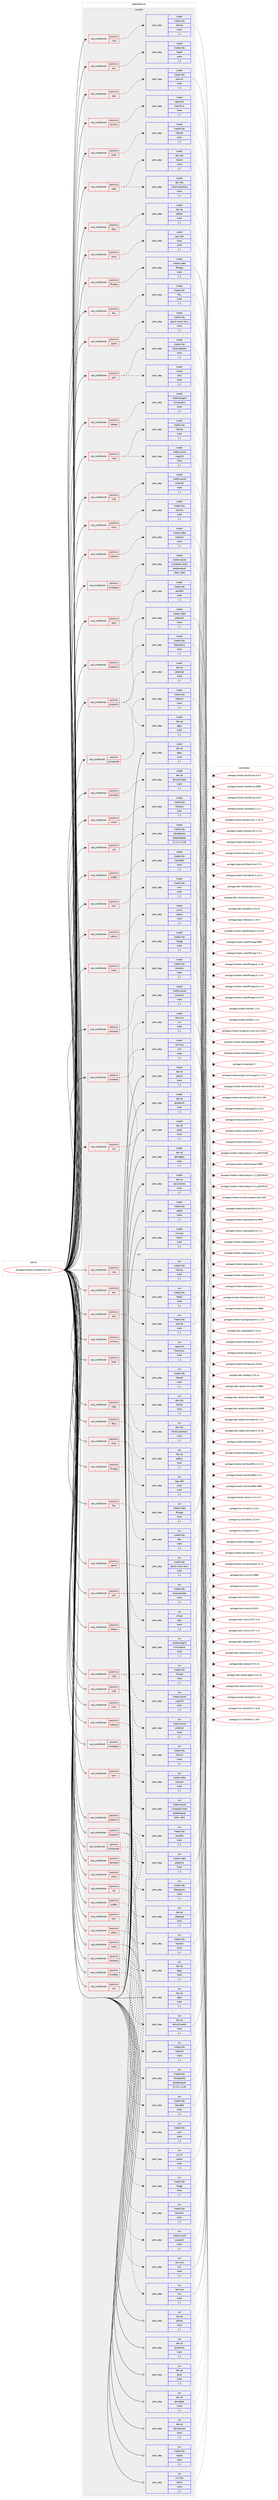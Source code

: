 digraph prolog {

# *************
# Graph options
# *************

newrank=true;
concentrate=true;
compound=true;
graph [rankdir=LR,fontname=Helvetica,fontsize=10,ranksep=1.5];#, ranksep=2.5, nodesep=0.2];
edge  [arrowhead=vee];
node  [fontname=Helvetica,fontsize=10];

# **********
# The ebuild
# **********

subgraph cluster_leftcol {
color=gray;
label=<<i>ebuild</i>>;
id [label="portage://media-sound/qmmp-1.6.4", color=red, width=4, href="../media-sound/qmmp-1.6.4.svg"];
}

# ****************
# The dependencies
# ****************

subgraph cluster_midcol {
color=gray;
label=<<i>dependencies</i>>;
subgraph cluster_compile {
fillcolor="#eeeeee";
style=filled;
label=<<i>compile</i>>;
subgraph cond81093 {
dependency319776 [label=<<TABLE BORDER="0" CELLBORDER="1" CELLSPACING="0" CELLPADDING="4"><TR><TD ROWSPAN="3" CELLPADDING="10">use_conditional</TD></TR><TR><TD>positive</TD></TR><TR><TD>aac</TD></TR></TABLE>>, shape=none, color=red];
subgraph pack236219 {
dependency319777 [label=<<TABLE BORDER="0" CELLBORDER="1" CELLSPACING="0" CELLPADDING="4" WIDTH="220"><TR><TD ROWSPAN="6" CELLPADDING="30">pack_dep</TD></TR><TR><TD WIDTH="110">install</TD></TR><TR><TD>media-libs</TD></TR><TR><TD>faad2</TD></TR><TR><TD>none</TD></TR><TR><TD>[,,]</TD></TR></TABLE>>, shape=none, color=blue];
}
dependency319776:e -> dependency319777:w [weight=20,style="dashed",arrowhead="vee"];
}
id:e -> dependency319776:w [weight=20,style="solid",arrowhead="vee"];
subgraph cond81094 {
dependency319778 [label=<<TABLE BORDER="0" CELLBORDER="1" CELLSPACING="0" CELLPADDING="4"><TR><TD ROWSPAN="3" CELLPADDING="10">use_conditional</TD></TR><TR><TD>positive</TD></TR><TR><TD>alsa</TD></TR></TABLE>>, shape=none, color=red];
subgraph pack236220 {
dependency319779 [label=<<TABLE BORDER="0" CELLBORDER="1" CELLSPACING="0" CELLPADDING="4" WIDTH="220"><TR><TD ROWSPAN="6" CELLPADDING="30">pack_dep</TD></TR><TR><TD WIDTH="110">install</TD></TR><TR><TD>media-libs</TD></TR><TR><TD>alsa-lib</TD></TR><TR><TD>none</TD></TR><TR><TD>[,,]</TD></TR></TABLE>>, shape=none, color=blue];
}
dependency319778:e -> dependency319779:w [weight=20,style="dashed",arrowhead="vee"];
}
id:e -> dependency319778:w [weight=20,style="solid",arrowhead="vee"];
subgraph cond81095 {
dependency319780 [label=<<TABLE BORDER="0" CELLBORDER="1" CELLSPACING="0" CELLPADDING="4"><TR><TD ROWSPAN="3" CELLPADDING="10">use_conditional</TD></TR><TR><TD>positive</TD></TR><TR><TD>archive</TD></TR></TABLE>>, shape=none, color=red];
subgraph pack236221 {
dependency319781 [label=<<TABLE BORDER="0" CELLBORDER="1" CELLSPACING="0" CELLPADDING="4" WIDTH="220"><TR><TD ROWSPAN="6" CELLPADDING="30">pack_dep</TD></TR><TR><TD WIDTH="110">install</TD></TR><TR><TD>app-arch</TD></TR><TR><TD>libarchive</TD></TR><TR><TD>none</TD></TR><TR><TD>[,,]</TD></TR></TABLE>>, shape=none, color=blue];
}
dependency319780:e -> dependency319781:w [weight=20,style="dashed",arrowhead="vee"];
}
id:e -> dependency319780:w [weight=20,style="solid",arrowhead="vee"];
subgraph cond81096 {
dependency319782 [label=<<TABLE BORDER="0" CELLBORDER="1" CELLSPACING="0" CELLPADDING="4"><TR><TD ROWSPAN="3" CELLPADDING="10">use_conditional</TD></TR><TR><TD>positive</TD></TR><TR><TD>bs2b</TD></TR></TABLE>>, shape=none, color=red];
subgraph pack236222 {
dependency319783 [label=<<TABLE BORDER="0" CELLBORDER="1" CELLSPACING="0" CELLPADDING="4" WIDTH="220"><TR><TD ROWSPAN="6" CELLPADDING="30">pack_dep</TD></TR><TR><TD WIDTH="110">install</TD></TR><TR><TD>media-libs</TD></TR><TR><TD>libbs2b</TD></TR><TR><TD>none</TD></TR><TR><TD>[,,]</TD></TR></TABLE>>, shape=none, color=blue];
}
dependency319782:e -> dependency319783:w [weight=20,style="dashed",arrowhead="vee"];
}
id:e -> dependency319782:w [weight=20,style="solid",arrowhead="vee"];
subgraph cond81097 {
dependency319784 [label=<<TABLE BORDER="0" CELLBORDER="1" CELLSPACING="0" CELLPADDING="4"><TR><TD ROWSPAN="3" CELLPADDING="10">use_conditional</TD></TR><TR><TD>positive</TD></TR><TR><TD>cdda</TD></TR></TABLE>>, shape=none, color=red];
subgraph pack236223 {
dependency319785 [label=<<TABLE BORDER="0" CELLBORDER="1" CELLSPACING="0" CELLPADDING="4" WIDTH="220"><TR><TD ROWSPAN="6" CELLPADDING="30">pack_dep</TD></TR><TR><TD WIDTH="110">install</TD></TR><TR><TD>dev-libs</TD></TR><TR><TD>libcdio</TD></TR><TR><TD>none</TD></TR><TR><TD>[,,]</TD></TR></TABLE>>, shape=none, color=blue];
}
dependency319784:e -> dependency319785:w [weight=20,style="dashed",arrowhead="vee"];
subgraph pack236224 {
dependency319786 [label=<<TABLE BORDER="0" CELLBORDER="1" CELLSPACING="0" CELLPADDING="4" WIDTH="220"><TR><TD ROWSPAN="6" CELLPADDING="30">pack_dep</TD></TR><TR><TD WIDTH="110">install</TD></TR><TR><TD>dev-libs</TD></TR><TR><TD>libcdio-paranoia</TD></TR><TR><TD>none</TD></TR><TR><TD>[,,]</TD></TR></TABLE>>, shape=none, color=blue];
}
dependency319784:e -> dependency319786:w [weight=20,style="dashed",arrowhead="vee"];
}
id:e -> dependency319784:w [weight=20,style="solid",arrowhead="vee"];
subgraph cond81098 {
dependency319787 [label=<<TABLE BORDER="0" CELLBORDER="1" CELLSPACING="0" CELLPADDING="4"><TR><TD ROWSPAN="3" CELLPADDING="10">use_conditional</TD></TR><TR><TD>positive</TD></TR><TR><TD>curl</TD></TR></TABLE>>, shape=none, color=red];
subgraph pack236225 {
dependency319788 [label=<<TABLE BORDER="0" CELLBORDER="1" CELLSPACING="0" CELLPADDING="4" WIDTH="220"><TR><TD ROWSPAN="6" CELLPADDING="30">pack_dep</TD></TR><TR><TD WIDTH="110">install</TD></TR><TR><TD>net-misc</TD></TR><TR><TD>curl</TD></TR><TR><TD>none</TD></TR><TR><TD>[,,]</TD></TR></TABLE>>, shape=none, color=blue];
}
dependency319787:e -> dependency319788:w [weight=20,style="dashed",arrowhead="vee"];
}
id:e -> dependency319787:w [weight=20,style="solid",arrowhead="vee"];
subgraph cond81099 {
dependency319789 [label=<<TABLE BORDER="0" CELLBORDER="1" CELLSPACING="0" CELLPADDING="4"><TR><TD ROWSPAN="3" CELLPADDING="10">use_conditional</TD></TR><TR><TD>positive</TD></TR><TR><TD>dbus</TD></TR></TABLE>>, shape=none, color=red];
subgraph pack236226 {
dependency319790 [label=<<TABLE BORDER="0" CELLBORDER="1" CELLSPACING="0" CELLPADDING="4" WIDTH="220"><TR><TD ROWSPAN="6" CELLPADDING="30">pack_dep</TD></TR><TR><TD WIDTH="110">install</TD></TR><TR><TD>dev-qt</TD></TR><TR><TD>qtdbus</TD></TR><TR><TD>none</TD></TR><TR><TD>[,,]</TD></TR></TABLE>>, shape=none, color=blue];
}
dependency319789:e -> dependency319790:w [weight=20,style="dashed",arrowhead="vee"];
}
id:e -> dependency319789:w [weight=20,style="solid",arrowhead="vee"];
subgraph cond81100 {
dependency319791 [label=<<TABLE BORDER="0" CELLBORDER="1" CELLSPACING="0" CELLPADDING="4"><TR><TD ROWSPAN="3" CELLPADDING="10">use_conditional</TD></TR><TR><TD>positive</TD></TR><TR><TD>enca</TD></TR></TABLE>>, shape=none, color=red];
subgraph pack236227 {
dependency319792 [label=<<TABLE BORDER="0" CELLBORDER="1" CELLSPACING="0" CELLPADDING="4" WIDTH="220"><TR><TD ROWSPAN="6" CELLPADDING="30">pack_dep</TD></TR><TR><TD WIDTH="110">install</TD></TR><TR><TD>app-i18n</TD></TR><TR><TD>enca</TD></TR><TR><TD>none</TD></TR><TR><TD>[,,]</TD></TR></TABLE>>, shape=none, color=blue];
}
dependency319791:e -> dependency319792:w [weight=20,style="dashed",arrowhead="vee"];
}
id:e -> dependency319791:w [weight=20,style="solid",arrowhead="vee"];
subgraph cond81101 {
dependency319793 [label=<<TABLE BORDER="0" CELLBORDER="1" CELLSPACING="0" CELLPADDING="4"><TR><TD ROWSPAN="3" CELLPADDING="10">use_conditional</TD></TR><TR><TD>positive</TD></TR><TR><TD>ffmpeg</TD></TR></TABLE>>, shape=none, color=red];
subgraph pack236228 {
dependency319794 [label=<<TABLE BORDER="0" CELLBORDER="1" CELLSPACING="0" CELLPADDING="4" WIDTH="220"><TR><TD ROWSPAN="6" CELLPADDING="30">pack_dep</TD></TR><TR><TD WIDTH="110">install</TD></TR><TR><TD>media-video</TD></TR><TR><TD>ffmpeg</TD></TR><TR><TD>none</TD></TR><TR><TD>[,,]</TD></TR></TABLE>>, shape=none, color=blue];
}
dependency319793:e -> dependency319794:w [weight=20,style="dashed",arrowhead="vee"];
}
id:e -> dependency319793:w [weight=20,style="solid",arrowhead="vee"];
subgraph cond81102 {
dependency319795 [label=<<TABLE BORDER="0" CELLBORDER="1" CELLSPACING="0" CELLPADDING="4"><TR><TD ROWSPAN="3" CELLPADDING="10">use_conditional</TD></TR><TR><TD>positive</TD></TR><TR><TD>flac</TD></TR></TABLE>>, shape=none, color=red];
subgraph pack236229 {
dependency319796 [label=<<TABLE BORDER="0" CELLBORDER="1" CELLSPACING="0" CELLPADDING="4" WIDTH="220"><TR><TD ROWSPAN="6" CELLPADDING="30">pack_dep</TD></TR><TR><TD WIDTH="110">install</TD></TR><TR><TD>media-libs</TD></TR><TR><TD>flac</TD></TR><TR><TD>none</TD></TR><TR><TD>[,,]</TD></TR></TABLE>>, shape=none, color=blue];
}
dependency319795:e -> dependency319796:w [weight=20,style="dashed",arrowhead="vee"];
}
id:e -> dependency319795:w [weight=20,style="solid",arrowhead="vee"];
subgraph cond81103 {
dependency319797 [label=<<TABLE BORDER="0" CELLBORDER="1" CELLSPACING="0" CELLPADDING="4"><TR><TD ROWSPAN="3" CELLPADDING="10">use_conditional</TD></TR><TR><TD>positive</TD></TR><TR><TD>game</TD></TR></TABLE>>, shape=none, color=red];
subgraph pack236230 {
dependency319798 [label=<<TABLE BORDER="0" CELLBORDER="1" CELLSPACING="0" CELLPADDING="4" WIDTH="220"><TR><TD ROWSPAN="6" CELLPADDING="30">pack_dep</TD></TR><TR><TD WIDTH="110">install</TD></TR><TR><TD>media-libs</TD></TR><TR><TD>game-music-emu</TD></TR><TR><TD>none</TD></TR><TR><TD>[,,]</TD></TR></TABLE>>, shape=none, color=blue];
}
dependency319797:e -> dependency319798:w [weight=20,style="dashed",arrowhead="vee"];
}
id:e -> dependency319797:w [weight=20,style="solid",arrowhead="vee"];
subgraph cond81104 {
dependency319799 [label=<<TABLE BORDER="0" CELLBORDER="1" CELLSPACING="0" CELLPADDING="4"><TR><TD ROWSPAN="3" CELLPADDING="10">use_conditional</TD></TR><TR><TD>positive</TD></TR><TR><TD>jack</TD></TR></TABLE>>, shape=none, color=red];
subgraph pack236231 {
dependency319800 [label=<<TABLE BORDER="0" CELLBORDER="1" CELLSPACING="0" CELLPADDING="4" WIDTH="220"><TR><TD ROWSPAN="6" CELLPADDING="30">pack_dep</TD></TR><TR><TD WIDTH="110">install</TD></TR><TR><TD>media-libs</TD></TR><TR><TD>libsamplerate</TD></TR><TR><TD>none</TD></TR><TR><TD>[,,]</TD></TR></TABLE>>, shape=none, color=blue];
}
dependency319799:e -> dependency319800:w [weight=20,style="dashed",arrowhead="vee"];
subgraph pack236232 {
dependency319801 [label=<<TABLE BORDER="0" CELLBORDER="1" CELLSPACING="0" CELLPADDING="4" WIDTH="220"><TR><TD ROWSPAN="6" CELLPADDING="30">pack_dep</TD></TR><TR><TD WIDTH="110">install</TD></TR><TR><TD>virtual</TD></TR><TR><TD>jack</TD></TR><TR><TD>none</TD></TR><TR><TD>[,,]</TD></TR></TABLE>>, shape=none, color=blue];
}
dependency319799:e -> dependency319801:w [weight=20,style="dashed",arrowhead="vee"];
}
id:e -> dependency319799:w [weight=20,style="solid",arrowhead="vee"];
subgraph cond81105 {
dependency319802 [label=<<TABLE BORDER="0" CELLBORDER="1" CELLSPACING="0" CELLPADDING="4"><TR><TD ROWSPAN="3" CELLPADDING="10">use_conditional</TD></TR><TR><TD>positive</TD></TR><TR><TD>ladspa</TD></TR></TABLE>>, shape=none, color=red];
subgraph pack236233 {
dependency319803 [label=<<TABLE BORDER="0" CELLBORDER="1" CELLSPACING="0" CELLPADDING="4" WIDTH="220"><TR><TD ROWSPAN="6" CELLPADDING="30">pack_dep</TD></TR><TR><TD WIDTH="110">install</TD></TR><TR><TD>media-plugins</TD></TR><TR><TD>cmt-plugins</TD></TR><TR><TD>none</TD></TR><TR><TD>[,,]</TD></TR></TABLE>>, shape=none, color=blue];
}
dependency319802:e -> dependency319803:w [weight=20,style="dashed",arrowhead="vee"];
}
id:e -> dependency319802:w [weight=20,style="solid",arrowhead="vee"];
subgraph cond81106 {
dependency319804 [label=<<TABLE BORDER="0" CELLBORDER="1" CELLSPACING="0" CELLPADDING="4"><TR><TD ROWSPAN="3" CELLPADDING="10">use_conditional</TD></TR><TR><TD>positive</TD></TR><TR><TD>mad</TD></TR></TABLE>>, shape=none, color=red];
subgraph pack236234 {
dependency319805 [label=<<TABLE BORDER="0" CELLBORDER="1" CELLSPACING="0" CELLPADDING="4" WIDTH="220"><TR><TD ROWSPAN="6" CELLPADDING="30">pack_dep</TD></TR><TR><TD WIDTH="110">install</TD></TR><TR><TD>media-libs</TD></TR><TR><TD>libmad</TD></TR><TR><TD>none</TD></TR><TR><TD>[,,]</TD></TR></TABLE>>, shape=none, color=blue];
}
dependency319804:e -> dependency319805:w [weight=20,style="dashed",arrowhead="vee"];
subgraph pack236235 {
dependency319806 [label=<<TABLE BORDER="0" CELLBORDER="1" CELLSPACING="0" CELLPADDING="4" WIDTH="220"><TR><TD ROWSPAN="6" CELLPADDING="30">pack_dep</TD></TR><TR><TD WIDTH="110">install</TD></TR><TR><TD>media-sound</TD></TR><TR><TD>mpg123</TD></TR><TR><TD>none</TD></TR><TR><TD>[,,]</TD></TR></TABLE>>, shape=none, color=blue];
}
dependency319804:e -> dependency319806:w [weight=20,style="dashed",arrowhead="vee"];
}
id:e -> dependency319804:w [weight=20,style="solid",arrowhead="vee"];
subgraph cond81107 {
dependency319807 [label=<<TABLE BORDER="0" CELLBORDER="1" CELLSPACING="0" CELLPADDING="4"><TR><TD ROWSPAN="3" CELLPADDING="10">use_conditional</TD></TR><TR><TD>positive</TD></TR><TR><TD>midi</TD></TR></TABLE>>, shape=none, color=red];
subgraph pack236236 {
dependency319808 [label=<<TABLE BORDER="0" CELLBORDER="1" CELLSPACING="0" CELLPADDING="4" WIDTH="220"><TR><TD ROWSPAN="6" CELLPADDING="30">pack_dep</TD></TR><TR><TD WIDTH="110">install</TD></TR><TR><TD>media-sound</TD></TR><TR><TD>wildmidi</TD></TR><TR><TD>none</TD></TR><TR><TD>[,,]</TD></TR></TABLE>>, shape=none, color=blue];
}
dependency319807:e -> dependency319808:w [weight=20,style="dashed",arrowhead="vee"];
}
id:e -> dependency319807:w [weight=20,style="solid",arrowhead="vee"];
subgraph cond81108 {
dependency319809 [label=<<TABLE BORDER="0" CELLBORDER="1" CELLSPACING="0" CELLPADDING="4"><TR><TD ROWSPAN="3" CELLPADDING="10">use_conditional</TD></TR><TR><TD>positive</TD></TR><TR><TD>mms</TD></TR></TABLE>>, shape=none, color=red];
subgraph pack236237 {
dependency319810 [label=<<TABLE BORDER="0" CELLBORDER="1" CELLSPACING="0" CELLPADDING="4" WIDTH="220"><TR><TD ROWSPAN="6" CELLPADDING="30">pack_dep</TD></TR><TR><TD WIDTH="110">install</TD></TR><TR><TD>media-libs</TD></TR><TR><TD>libmms</TD></TR><TR><TD>none</TD></TR><TR><TD>[,,]</TD></TR></TABLE>>, shape=none, color=blue];
}
dependency319809:e -> dependency319810:w [weight=20,style="dashed",arrowhead="vee"];
}
id:e -> dependency319809:w [weight=20,style="solid",arrowhead="vee"];
subgraph cond81109 {
dependency319811 [label=<<TABLE BORDER="0" CELLBORDER="1" CELLSPACING="0" CELLPADDING="4"><TR><TD ROWSPAN="3" CELLPADDING="10">use_conditional</TD></TR><TR><TD>positive</TD></TR><TR><TD>mplayer</TD></TR></TABLE>>, shape=none, color=red];
subgraph pack236238 {
dependency319812 [label=<<TABLE BORDER="0" CELLBORDER="1" CELLSPACING="0" CELLPADDING="4" WIDTH="220"><TR><TD ROWSPAN="6" CELLPADDING="30">pack_dep</TD></TR><TR><TD WIDTH="110">install</TD></TR><TR><TD>media-video</TD></TR><TR><TD>mplayer</TD></TR><TR><TD>none</TD></TR><TR><TD>[,,]</TD></TR></TABLE>>, shape=none, color=blue];
}
dependency319811:e -> dependency319812:w [weight=20,style="dashed",arrowhead="vee"];
}
id:e -> dependency319811:w [weight=20,style="solid",arrowhead="vee"];
subgraph cond81110 {
dependency319813 [label=<<TABLE BORDER="0" CELLBORDER="1" CELLSPACING="0" CELLPADDING="4"><TR><TD ROWSPAN="3" CELLPADDING="10">use_conditional</TD></TR><TR><TD>positive</TD></TR><TR><TD>musepack</TD></TR></TABLE>>, shape=none, color=red];
subgraph pack236239 {
dependency319814 [label=<<TABLE BORDER="0" CELLBORDER="1" CELLSPACING="0" CELLPADDING="4" WIDTH="220"><TR><TD ROWSPAN="6" CELLPADDING="30">pack_dep</TD></TR><TR><TD WIDTH="110">install</TD></TR><TR><TD>media-sound</TD></TR><TR><TD>musepack-tools</TD></TR><TR><TD>greaterequal</TD></TR><TR><TD>[444,,,444]</TD></TR></TABLE>>, shape=none, color=blue];
}
dependency319813:e -> dependency319814:w [weight=20,style="dashed",arrowhead="vee"];
}
id:e -> dependency319813:w [weight=20,style="solid",arrowhead="vee"];
subgraph cond81111 {
dependency319815 [label=<<TABLE BORDER="0" CELLBORDER="1" CELLSPACING="0" CELLPADDING="4"><TR><TD ROWSPAN="3" CELLPADDING="10">use_conditional</TD></TR><TR><TD>positive</TD></TR><TR><TD>opus</TD></TR></TABLE>>, shape=none, color=red];
subgraph pack236240 {
dependency319816 [label=<<TABLE BORDER="0" CELLBORDER="1" CELLSPACING="0" CELLPADDING="4" WIDTH="220"><TR><TD ROWSPAN="6" CELLPADDING="30">pack_dep</TD></TR><TR><TD WIDTH="110">install</TD></TR><TR><TD>media-libs</TD></TR><TR><TD>opusfile</TD></TR><TR><TD>none</TD></TR><TR><TD>[,,]</TD></TR></TABLE>>, shape=none, color=blue];
}
dependency319815:e -> dependency319816:w [weight=20,style="dashed",arrowhead="vee"];
}
id:e -> dependency319815:w [weight=20,style="solid",arrowhead="vee"];
subgraph cond81112 {
dependency319817 [label=<<TABLE BORDER="0" CELLBORDER="1" CELLSPACING="0" CELLPADDING="4"><TR><TD ROWSPAN="3" CELLPADDING="10">use_conditional</TD></TR><TR><TD>positive</TD></TR><TR><TD>pipewire</TD></TR></TABLE>>, shape=none, color=red];
subgraph pack236241 {
dependency319818 [label=<<TABLE BORDER="0" CELLBORDER="1" CELLSPACING="0" CELLPADDING="4" WIDTH="220"><TR><TD ROWSPAN="6" CELLPADDING="30">pack_dep</TD></TR><TR><TD WIDTH="110">install</TD></TR><TR><TD>media-video</TD></TR><TR><TD>pipewire</TD></TR><TR><TD>none</TD></TR><TR><TD>[,,]</TD></TR></TABLE>>, shape=none, color=blue];
}
dependency319817:e -> dependency319818:w [weight=20,style="dashed",arrowhead="vee"];
}
id:e -> dependency319817:w [weight=20,style="solid",arrowhead="vee"];
subgraph cond81113 {
dependency319819 [label=<<TABLE BORDER="0" CELLBORDER="1" CELLSPACING="0" CELLPADDING="4"><TR><TD ROWSPAN="3" CELLPADDING="10">use_conditional</TD></TR><TR><TD>positive</TD></TR><TR><TD>projectm</TD></TR></TABLE>>, shape=none, color=red];
subgraph pack236242 {
dependency319820 [label=<<TABLE BORDER="0" CELLBORDER="1" CELLSPACING="0" CELLPADDING="4" WIDTH="220"><TR><TD ROWSPAN="6" CELLPADDING="30">pack_dep</TD></TR><TR><TD WIDTH="110">install</TD></TR><TR><TD>dev-qt</TD></TR><TR><TD>qtgui</TD></TR><TR><TD>none</TD></TR><TR><TD>[,,]</TD></TR></TABLE>>, shape=none, color=blue];
}
dependency319819:e -> dependency319820:w [weight=20,style="dashed",arrowhead="vee"];
subgraph pack236243 {
dependency319821 [label=<<TABLE BORDER="0" CELLBORDER="1" CELLSPACING="0" CELLPADDING="4" WIDTH="220"><TR><TD ROWSPAN="6" CELLPADDING="30">pack_dep</TD></TR><TR><TD WIDTH="110">install</TD></TR><TR><TD>dev-qt</TD></TR><TR><TD>qtopengl</TD></TR><TR><TD>none</TD></TR><TR><TD>[,,]</TD></TR></TABLE>>, shape=none, color=blue];
}
dependency319819:e -> dependency319821:w [weight=20,style="dashed",arrowhead="vee"];
subgraph pack236244 {
dependency319822 [label=<<TABLE BORDER="0" CELLBORDER="1" CELLSPACING="0" CELLPADDING="4" WIDTH="220"><TR><TD ROWSPAN="6" CELLPADDING="30">pack_dep</TD></TR><TR><TD WIDTH="110">install</TD></TR><TR><TD>media-libs</TD></TR><TR><TD>libprojectm</TD></TR><TR><TD>none</TD></TR><TR><TD>[,,]</TD></TR></TABLE>>, shape=none, color=blue];
}
dependency319819:e -> dependency319822:w [weight=20,style="dashed",arrowhead="vee"];
}
id:e -> dependency319819:w [weight=20,style="solid",arrowhead="vee"];
subgraph cond81114 {
dependency319823 [label=<<TABLE BORDER="0" CELLBORDER="1" CELLSPACING="0" CELLPADDING="4"><TR><TD ROWSPAN="3" CELLPADDING="10">use_conditional</TD></TR><TR><TD>positive</TD></TR><TR><TD>pulseaudio</TD></TR></TABLE>>, shape=none, color=red];
subgraph pack236245 {
dependency319824 [label=<<TABLE BORDER="0" CELLBORDER="1" CELLSPACING="0" CELLPADDING="4" WIDTH="220"><TR><TD ROWSPAN="6" CELLPADDING="30">pack_dep</TD></TR><TR><TD WIDTH="110">install</TD></TR><TR><TD>media-libs</TD></TR><TR><TD>libpulse</TD></TR><TR><TD>none</TD></TR><TR><TD>[,,]</TD></TR></TABLE>>, shape=none, color=blue];
}
dependency319823:e -> dependency319824:w [weight=20,style="dashed",arrowhead="vee"];
}
id:e -> dependency319823:w [weight=20,style="solid",arrowhead="vee"];
subgraph cond81115 {
dependency319825 [label=<<TABLE BORDER="0" CELLBORDER="1" CELLSPACING="0" CELLPADDING="4"><TR><TD ROWSPAN="3" CELLPADDING="10">use_conditional</TD></TR><TR><TD>positive</TD></TR><TR><TD>qtmedia</TD></TR></TABLE>>, shape=none, color=red];
subgraph pack236246 {
dependency319826 [label=<<TABLE BORDER="0" CELLBORDER="1" CELLSPACING="0" CELLPADDING="4" WIDTH="220"><TR><TD ROWSPAN="6" CELLPADDING="30">pack_dep</TD></TR><TR><TD WIDTH="110">install</TD></TR><TR><TD>dev-qt</TD></TR><TR><TD>qtmultimedia</TD></TR><TR><TD>none</TD></TR><TR><TD>[,,]</TD></TR></TABLE>>, shape=none, color=blue];
}
dependency319825:e -> dependency319826:w [weight=20,style="dashed",arrowhead="vee"];
}
id:e -> dependency319825:w [weight=20,style="solid",arrowhead="vee"];
subgraph cond81116 {
dependency319827 [label=<<TABLE BORDER="0" CELLBORDER="1" CELLSPACING="0" CELLPADDING="4"><TR><TD ROWSPAN="3" CELLPADDING="10">use_conditional</TD></TR><TR><TD>positive</TD></TR><TR><TD>scrobbler</TD></TR></TABLE>>, shape=none, color=red];
subgraph pack236247 {
dependency319828 [label=<<TABLE BORDER="0" CELLBORDER="1" CELLSPACING="0" CELLPADDING="4" WIDTH="220"><TR><TD ROWSPAN="6" CELLPADDING="30">pack_dep</TD></TR><TR><TD WIDTH="110">install</TD></TR><TR><TD>net-misc</TD></TR><TR><TD>curl</TD></TR><TR><TD>none</TD></TR><TR><TD>[,,]</TD></TR></TABLE>>, shape=none, color=blue];
}
dependency319827:e -> dependency319828:w [weight=20,style="dashed",arrowhead="vee"];
}
id:e -> dependency319827:w [weight=20,style="solid",arrowhead="vee"];
subgraph cond81117 {
dependency319829 [label=<<TABLE BORDER="0" CELLBORDER="1" CELLSPACING="0" CELLPADDING="4"><TR><TD ROWSPAN="3" CELLPADDING="10">use_conditional</TD></TR><TR><TD>positive</TD></TR><TR><TD>shout</TD></TR></TABLE>>, shape=none, color=red];
subgraph pack236248 {
dependency319830 [label=<<TABLE BORDER="0" CELLBORDER="1" CELLSPACING="0" CELLPADDING="4" WIDTH="220"><TR><TD ROWSPAN="6" CELLPADDING="30">pack_dep</TD></TR><TR><TD WIDTH="110">install</TD></TR><TR><TD>media-libs</TD></TR><TR><TD>libshout</TD></TR><TR><TD>none</TD></TR><TR><TD>[,,]</TD></TR></TABLE>>, shape=none, color=blue];
}
dependency319829:e -> dependency319830:w [weight=20,style="dashed",arrowhead="vee"];
}
id:e -> dependency319829:w [weight=20,style="solid",arrowhead="vee"];
subgraph cond81118 {
dependency319831 [label=<<TABLE BORDER="0" CELLBORDER="1" CELLSPACING="0" CELLPADDING="4"><TR><TD ROWSPAN="3" CELLPADDING="10">use_conditional</TD></TR><TR><TD>positive</TD></TR><TR><TD>sid</TD></TR></TABLE>>, shape=none, color=red];
subgraph pack236249 {
dependency319832 [label=<<TABLE BORDER="0" CELLBORDER="1" CELLSPACING="0" CELLPADDING="4" WIDTH="220"><TR><TD ROWSPAN="6" CELLPADDING="30">pack_dep</TD></TR><TR><TD WIDTH="110">install</TD></TR><TR><TD>media-libs</TD></TR><TR><TD>libsidplayfp</TD></TR><TR><TD>greaterequal</TD></TR><TR><TD>[1.1.0,,,1.1.0]</TD></TR></TABLE>>, shape=none, color=blue];
}
dependency319831:e -> dependency319832:w [weight=20,style="dashed",arrowhead="vee"];
}
id:e -> dependency319831:w [weight=20,style="solid",arrowhead="vee"];
subgraph cond81119 {
dependency319833 [label=<<TABLE BORDER="0" CELLBORDER="1" CELLSPACING="0" CELLPADDING="4"><TR><TD ROWSPAN="3" CELLPADDING="10">use_conditional</TD></TR><TR><TD>positive</TD></TR><TR><TD>sndfile</TD></TR></TABLE>>, shape=none, color=red];
subgraph pack236250 {
dependency319834 [label=<<TABLE BORDER="0" CELLBORDER="1" CELLSPACING="0" CELLPADDING="4" WIDTH="220"><TR><TD ROWSPAN="6" CELLPADDING="30">pack_dep</TD></TR><TR><TD WIDTH="110">install</TD></TR><TR><TD>media-libs</TD></TR><TR><TD>libsndfile</TD></TR><TR><TD>none</TD></TR><TR><TD>[,,]</TD></TR></TABLE>>, shape=none, color=blue];
}
dependency319833:e -> dependency319834:w [weight=20,style="dashed",arrowhead="vee"];
}
id:e -> dependency319833:w [weight=20,style="solid",arrowhead="vee"];
subgraph cond81120 {
dependency319835 [label=<<TABLE BORDER="0" CELLBORDER="1" CELLSPACING="0" CELLPADDING="4"><TR><TD ROWSPAN="3" CELLPADDING="10">use_conditional</TD></TR><TR><TD>positive</TD></TR><TR><TD>soxr</TD></TR></TABLE>>, shape=none, color=red];
subgraph pack236251 {
dependency319836 [label=<<TABLE BORDER="0" CELLBORDER="1" CELLSPACING="0" CELLPADDING="4" WIDTH="220"><TR><TD ROWSPAN="6" CELLPADDING="30">pack_dep</TD></TR><TR><TD WIDTH="110">install</TD></TR><TR><TD>media-libs</TD></TR><TR><TD>soxr</TD></TR><TR><TD>none</TD></TR><TR><TD>[,,]</TD></TR></TABLE>>, shape=none, color=blue];
}
dependency319835:e -> dependency319836:w [weight=20,style="dashed",arrowhead="vee"];
}
id:e -> dependency319835:w [weight=20,style="solid",arrowhead="vee"];
subgraph cond81121 {
dependency319837 [label=<<TABLE BORDER="0" CELLBORDER="1" CELLSPACING="0" CELLPADDING="4"><TR><TD ROWSPAN="3" CELLPADDING="10">use_conditional</TD></TR><TR><TD>positive</TD></TR><TR><TD>udisks</TD></TR></TABLE>>, shape=none, color=red];
subgraph pack236252 {
dependency319838 [label=<<TABLE BORDER="0" CELLBORDER="1" CELLSPACING="0" CELLPADDING="4" WIDTH="220"><TR><TD ROWSPAN="6" CELLPADDING="30">pack_dep</TD></TR><TR><TD WIDTH="110">install</TD></TR><TR><TD>sys-fs</TD></TR><TR><TD>udisks</TD></TR><TR><TD>none</TD></TR><TR><TD>[,,]</TD></TR></TABLE>>, shape=none, color=blue];
}
dependency319837:e -> dependency319838:w [weight=20,style="dashed",arrowhead="vee"];
}
id:e -> dependency319837:w [weight=20,style="solid",arrowhead="vee"];
subgraph cond81122 {
dependency319839 [label=<<TABLE BORDER="0" CELLBORDER="1" CELLSPACING="0" CELLPADDING="4"><TR><TD ROWSPAN="3" CELLPADDING="10">use_conditional</TD></TR><TR><TD>positive</TD></TR><TR><TD>vorbis</TD></TR></TABLE>>, shape=none, color=red];
subgraph pack236253 {
dependency319840 [label=<<TABLE BORDER="0" CELLBORDER="1" CELLSPACING="0" CELLPADDING="4" WIDTH="220"><TR><TD ROWSPAN="6" CELLPADDING="30">pack_dep</TD></TR><TR><TD WIDTH="110">install</TD></TR><TR><TD>media-libs</TD></TR><TR><TD>libogg</TD></TR><TR><TD>none</TD></TR><TR><TD>[,,]</TD></TR></TABLE>>, shape=none, color=blue];
}
dependency319839:e -> dependency319840:w [weight=20,style="dashed",arrowhead="vee"];
subgraph pack236254 {
dependency319841 [label=<<TABLE BORDER="0" CELLBORDER="1" CELLSPACING="0" CELLPADDING="4" WIDTH="220"><TR><TD ROWSPAN="6" CELLPADDING="30">pack_dep</TD></TR><TR><TD WIDTH="110">install</TD></TR><TR><TD>media-libs</TD></TR><TR><TD>libvorbis</TD></TR><TR><TD>none</TD></TR><TR><TD>[,,]</TD></TR></TABLE>>, shape=none, color=blue];
}
dependency319839:e -> dependency319841:w [weight=20,style="dashed",arrowhead="vee"];
}
id:e -> dependency319839:w [weight=20,style="solid",arrowhead="vee"];
subgraph cond81123 {
dependency319842 [label=<<TABLE BORDER="0" CELLBORDER="1" CELLSPACING="0" CELLPADDING="4"><TR><TD ROWSPAN="3" CELLPADDING="10">use_conditional</TD></TR><TR><TD>positive</TD></TR><TR><TD>wavpack</TD></TR></TABLE>>, shape=none, color=red];
subgraph pack236255 {
dependency319843 [label=<<TABLE BORDER="0" CELLBORDER="1" CELLSPACING="0" CELLPADDING="4" WIDTH="220"><TR><TD ROWSPAN="6" CELLPADDING="30">pack_dep</TD></TR><TR><TD WIDTH="110">install</TD></TR><TR><TD>media-sound</TD></TR><TR><TD>wavpack</TD></TR><TR><TD>none</TD></TR><TR><TD>[,,]</TD></TR></TABLE>>, shape=none, color=blue];
}
dependency319842:e -> dependency319843:w [weight=20,style="dashed",arrowhead="vee"];
}
id:e -> dependency319842:w [weight=20,style="solid",arrowhead="vee"];
subgraph cond81124 {
dependency319844 [label=<<TABLE BORDER="0" CELLBORDER="1" CELLSPACING="0" CELLPADDING="4"><TR><TD ROWSPAN="3" CELLPADDING="10">use_conditional</TD></TR><TR><TD>positive</TD></TR><TR><TD>xmp</TD></TR></TABLE>>, shape=none, color=red];
subgraph pack236256 {
dependency319845 [label=<<TABLE BORDER="0" CELLBORDER="1" CELLSPACING="0" CELLPADDING="4" WIDTH="220"><TR><TD ROWSPAN="6" CELLPADDING="30">pack_dep</TD></TR><TR><TD WIDTH="110">install</TD></TR><TR><TD>media-libs</TD></TR><TR><TD>libxmp</TD></TR><TR><TD>none</TD></TR><TR><TD>[,,]</TD></TR></TABLE>>, shape=none, color=blue];
}
dependency319844:e -> dependency319845:w [weight=20,style="dashed",arrowhead="vee"];
}
id:e -> dependency319844:w [weight=20,style="solid",arrowhead="vee"];
subgraph pack236257 {
dependency319846 [label=<<TABLE BORDER="0" CELLBORDER="1" CELLSPACING="0" CELLPADDING="4" WIDTH="220"><TR><TD ROWSPAN="6" CELLPADDING="30">pack_dep</TD></TR><TR><TD WIDTH="110">install</TD></TR><TR><TD>dev-qt</TD></TR><TR><TD>qtcore</TD></TR><TR><TD>none</TD></TR><TR><TD>[,,]</TD></TR></TABLE>>, shape=none, color=blue];
}
id:e -> dependency319846:w [weight=20,style="solid",arrowhead="vee"];
subgraph pack236258 {
dependency319847 [label=<<TABLE BORDER="0" CELLBORDER="1" CELLSPACING="0" CELLPADDING="4" WIDTH="220"><TR><TD ROWSPAN="6" CELLPADDING="30">pack_dep</TD></TR><TR><TD WIDTH="110">install</TD></TR><TR><TD>dev-qt</TD></TR><TR><TD>qtgui</TD></TR><TR><TD>none</TD></TR><TR><TD>[,,]</TD></TR></TABLE>>, shape=none, color=blue];
}
id:e -> dependency319847:w [weight=20,style="solid",arrowhead="vee"];
subgraph pack236259 {
dependency319848 [label=<<TABLE BORDER="0" CELLBORDER="1" CELLSPACING="0" CELLPADDING="4" WIDTH="220"><TR><TD ROWSPAN="6" CELLPADDING="30">pack_dep</TD></TR><TR><TD WIDTH="110">install</TD></TR><TR><TD>dev-qt</TD></TR><TR><TD>qtnetwork</TD></TR><TR><TD>none</TD></TR><TR><TD>[,,]</TD></TR></TABLE>>, shape=none, color=blue];
}
id:e -> dependency319848:w [weight=20,style="solid",arrowhead="vee"];
subgraph pack236260 {
dependency319849 [label=<<TABLE BORDER="0" CELLBORDER="1" CELLSPACING="0" CELLPADDING="4" WIDTH="220"><TR><TD ROWSPAN="6" CELLPADDING="30">pack_dep</TD></TR><TR><TD WIDTH="110">install</TD></TR><TR><TD>dev-qt</TD></TR><TR><TD>qtsql</TD></TR><TR><TD>none</TD></TR><TR><TD>[,,]</TD></TR></TABLE>>, shape=none, color=blue];
}
id:e -> dependency319849:w [weight=20,style="solid",arrowhead="vee"];
subgraph pack236261 {
dependency319850 [label=<<TABLE BORDER="0" CELLBORDER="1" CELLSPACING="0" CELLPADDING="4" WIDTH="220"><TR><TD ROWSPAN="6" CELLPADDING="30">pack_dep</TD></TR><TR><TD WIDTH="110">install</TD></TR><TR><TD>dev-qt</TD></TR><TR><TD>qtwidgets</TD></TR><TR><TD>none</TD></TR><TR><TD>[,,]</TD></TR></TABLE>>, shape=none, color=blue];
}
id:e -> dependency319850:w [weight=20,style="solid",arrowhead="vee"];
subgraph pack236262 {
dependency319851 [label=<<TABLE BORDER="0" CELLBORDER="1" CELLSPACING="0" CELLPADDING="4" WIDTH="220"><TR><TD ROWSPAN="6" CELLPADDING="30">pack_dep</TD></TR><TR><TD WIDTH="110">install</TD></TR><TR><TD>dev-qt</TD></TR><TR><TD>qtx11extras</TD></TR><TR><TD>none</TD></TR><TR><TD>[,,]</TD></TR></TABLE>>, shape=none, color=blue];
}
id:e -> dependency319851:w [weight=20,style="solid",arrowhead="vee"];
subgraph pack236263 {
dependency319852 [label=<<TABLE BORDER="0" CELLBORDER="1" CELLSPACING="0" CELLPADDING="4" WIDTH="220"><TR><TD ROWSPAN="6" CELLPADDING="30">pack_dep</TD></TR><TR><TD WIDTH="110">install</TD></TR><TR><TD>media-libs</TD></TR><TR><TD>taglib</TD></TR><TR><TD>none</TD></TR><TR><TD>[,,]</TD></TR></TABLE>>, shape=none, color=blue];
}
id:e -> dependency319852:w [weight=20,style="solid",arrowhead="vee"];
subgraph pack236264 {
dependency319853 [label=<<TABLE BORDER="0" CELLBORDER="1" CELLSPACING="0" CELLPADDING="4" WIDTH="220"><TR><TD ROWSPAN="6" CELLPADDING="30">pack_dep</TD></TR><TR><TD WIDTH="110">install</TD></TR><TR><TD>x11-libs</TD></TR><TR><TD>libX11</TD></TR><TR><TD>none</TD></TR><TR><TD>[,,]</TD></TR></TABLE>>, shape=none, color=blue];
}
id:e -> dependency319853:w [weight=20,style="solid",arrowhead="vee"];
}
subgraph cluster_compileandrun {
fillcolor="#eeeeee";
style=filled;
label=<<i>compile and run</i>>;
}
subgraph cluster_run {
fillcolor="#eeeeee";
style=filled;
label=<<i>run</i>>;
subgraph cond81125 {
dependency319854 [label=<<TABLE BORDER="0" CELLBORDER="1" CELLSPACING="0" CELLPADDING="4"><TR><TD ROWSPAN="3" CELLPADDING="10">use_conditional</TD></TR><TR><TD>positive</TD></TR><TR><TD>aac</TD></TR></TABLE>>, shape=none, color=red];
subgraph pack236265 {
dependency319855 [label=<<TABLE BORDER="0" CELLBORDER="1" CELLSPACING="0" CELLPADDING="4" WIDTH="220"><TR><TD ROWSPAN="6" CELLPADDING="30">pack_dep</TD></TR><TR><TD WIDTH="110">run</TD></TR><TR><TD>media-libs</TD></TR><TR><TD>faad2</TD></TR><TR><TD>none</TD></TR><TR><TD>[,,]</TD></TR></TABLE>>, shape=none, color=blue];
}
dependency319854:e -> dependency319855:w [weight=20,style="dashed",arrowhead="vee"];
}
id:e -> dependency319854:w [weight=20,style="solid",arrowhead="odot"];
subgraph cond81126 {
dependency319856 [label=<<TABLE BORDER="0" CELLBORDER="1" CELLSPACING="0" CELLPADDING="4"><TR><TD ROWSPAN="3" CELLPADDING="10">use_conditional</TD></TR><TR><TD>positive</TD></TR><TR><TD>alsa</TD></TR></TABLE>>, shape=none, color=red];
subgraph pack236266 {
dependency319857 [label=<<TABLE BORDER="0" CELLBORDER="1" CELLSPACING="0" CELLPADDING="4" WIDTH="220"><TR><TD ROWSPAN="6" CELLPADDING="30">pack_dep</TD></TR><TR><TD WIDTH="110">run</TD></TR><TR><TD>media-libs</TD></TR><TR><TD>alsa-lib</TD></TR><TR><TD>none</TD></TR><TR><TD>[,,]</TD></TR></TABLE>>, shape=none, color=blue];
}
dependency319856:e -> dependency319857:w [weight=20,style="dashed",arrowhead="vee"];
}
id:e -> dependency319856:w [weight=20,style="solid",arrowhead="odot"];
subgraph cond81127 {
dependency319858 [label=<<TABLE BORDER="0" CELLBORDER="1" CELLSPACING="0" CELLPADDING="4"><TR><TD ROWSPAN="3" CELLPADDING="10">use_conditional</TD></TR><TR><TD>positive</TD></TR><TR><TD>archive</TD></TR></TABLE>>, shape=none, color=red];
subgraph pack236267 {
dependency319859 [label=<<TABLE BORDER="0" CELLBORDER="1" CELLSPACING="0" CELLPADDING="4" WIDTH="220"><TR><TD ROWSPAN="6" CELLPADDING="30">pack_dep</TD></TR><TR><TD WIDTH="110">run</TD></TR><TR><TD>app-arch</TD></TR><TR><TD>libarchive</TD></TR><TR><TD>none</TD></TR><TR><TD>[,,]</TD></TR></TABLE>>, shape=none, color=blue];
}
dependency319858:e -> dependency319859:w [weight=20,style="dashed",arrowhead="vee"];
}
id:e -> dependency319858:w [weight=20,style="solid",arrowhead="odot"];
subgraph cond81128 {
dependency319860 [label=<<TABLE BORDER="0" CELLBORDER="1" CELLSPACING="0" CELLPADDING="4"><TR><TD ROWSPAN="3" CELLPADDING="10">use_conditional</TD></TR><TR><TD>positive</TD></TR><TR><TD>bs2b</TD></TR></TABLE>>, shape=none, color=red];
subgraph pack236268 {
dependency319861 [label=<<TABLE BORDER="0" CELLBORDER="1" CELLSPACING="0" CELLPADDING="4" WIDTH="220"><TR><TD ROWSPAN="6" CELLPADDING="30">pack_dep</TD></TR><TR><TD WIDTH="110">run</TD></TR><TR><TD>media-libs</TD></TR><TR><TD>libbs2b</TD></TR><TR><TD>none</TD></TR><TR><TD>[,,]</TD></TR></TABLE>>, shape=none, color=blue];
}
dependency319860:e -> dependency319861:w [weight=20,style="dashed",arrowhead="vee"];
}
id:e -> dependency319860:w [weight=20,style="solid",arrowhead="odot"];
subgraph cond81129 {
dependency319862 [label=<<TABLE BORDER="0" CELLBORDER="1" CELLSPACING="0" CELLPADDING="4"><TR><TD ROWSPAN="3" CELLPADDING="10">use_conditional</TD></TR><TR><TD>positive</TD></TR><TR><TD>cdda</TD></TR></TABLE>>, shape=none, color=red];
subgraph pack236269 {
dependency319863 [label=<<TABLE BORDER="0" CELLBORDER="1" CELLSPACING="0" CELLPADDING="4" WIDTH="220"><TR><TD ROWSPAN="6" CELLPADDING="30">pack_dep</TD></TR><TR><TD WIDTH="110">run</TD></TR><TR><TD>dev-libs</TD></TR><TR><TD>libcdio</TD></TR><TR><TD>none</TD></TR><TR><TD>[,,]</TD></TR></TABLE>>, shape=none, color=blue];
}
dependency319862:e -> dependency319863:w [weight=20,style="dashed",arrowhead="vee"];
subgraph pack236270 {
dependency319864 [label=<<TABLE BORDER="0" CELLBORDER="1" CELLSPACING="0" CELLPADDING="4" WIDTH="220"><TR><TD ROWSPAN="6" CELLPADDING="30">pack_dep</TD></TR><TR><TD WIDTH="110">run</TD></TR><TR><TD>dev-libs</TD></TR><TR><TD>libcdio-paranoia</TD></TR><TR><TD>none</TD></TR><TR><TD>[,,]</TD></TR></TABLE>>, shape=none, color=blue];
}
dependency319862:e -> dependency319864:w [weight=20,style="dashed",arrowhead="vee"];
}
id:e -> dependency319862:w [weight=20,style="solid",arrowhead="odot"];
subgraph cond81130 {
dependency319865 [label=<<TABLE BORDER="0" CELLBORDER="1" CELLSPACING="0" CELLPADDING="4"><TR><TD ROWSPAN="3" CELLPADDING="10">use_conditional</TD></TR><TR><TD>positive</TD></TR><TR><TD>curl</TD></TR></TABLE>>, shape=none, color=red];
subgraph pack236271 {
dependency319866 [label=<<TABLE BORDER="0" CELLBORDER="1" CELLSPACING="0" CELLPADDING="4" WIDTH="220"><TR><TD ROWSPAN="6" CELLPADDING="30">pack_dep</TD></TR><TR><TD WIDTH="110">run</TD></TR><TR><TD>net-misc</TD></TR><TR><TD>curl</TD></TR><TR><TD>none</TD></TR><TR><TD>[,,]</TD></TR></TABLE>>, shape=none, color=blue];
}
dependency319865:e -> dependency319866:w [weight=20,style="dashed",arrowhead="vee"];
}
id:e -> dependency319865:w [weight=20,style="solid",arrowhead="odot"];
subgraph cond81131 {
dependency319867 [label=<<TABLE BORDER="0" CELLBORDER="1" CELLSPACING="0" CELLPADDING="4"><TR><TD ROWSPAN="3" CELLPADDING="10">use_conditional</TD></TR><TR><TD>positive</TD></TR><TR><TD>dbus</TD></TR></TABLE>>, shape=none, color=red];
subgraph pack236272 {
dependency319868 [label=<<TABLE BORDER="0" CELLBORDER="1" CELLSPACING="0" CELLPADDING="4" WIDTH="220"><TR><TD ROWSPAN="6" CELLPADDING="30">pack_dep</TD></TR><TR><TD WIDTH="110">run</TD></TR><TR><TD>dev-qt</TD></TR><TR><TD>qtdbus</TD></TR><TR><TD>none</TD></TR><TR><TD>[,,]</TD></TR></TABLE>>, shape=none, color=blue];
}
dependency319867:e -> dependency319868:w [weight=20,style="dashed",arrowhead="vee"];
}
id:e -> dependency319867:w [weight=20,style="solid",arrowhead="odot"];
subgraph cond81132 {
dependency319869 [label=<<TABLE BORDER="0" CELLBORDER="1" CELLSPACING="0" CELLPADDING="4"><TR><TD ROWSPAN="3" CELLPADDING="10">use_conditional</TD></TR><TR><TD>positive</TD></TR><TR><TD>enca</TD></TR></TABLE>>, shape=none, color=red];
subgraph pack236273 {
dependency319870 [label=<<TABLE BORDER="0" CELLBORDER="1" CELLSPACING="0" CELLPADDING="4" WIDTH="220"><TR><TD ROWSPAN="6" CELLPADDING="30">pack_dep</TD></TR><TR><TD WIDTH="110">run</TD></TR><TR><TD>app-i18n</TD></TR><TR><TD>enca</TD></TR><TR><TD>none</TD></TR><TR><TD>[,,]</TD></TR></TABLE>>, shape=none, color=blue];
}
dependency319869:e -> dependency319870:w [weight=20,style="dashed",arrowhead="vee"];
}
id:e -> dependency319869:w [weight=20,style="solid",arrowhead="odot"];
subgraph cond81133 {
dependency319871 [label=<<TABLE BORDER="0" CELLBORDER="1" CELLSPACING="0" CELLPADDING="4"><TR><TD ROWSPAN="3" CELLPADDING="10">use_conditional</TD></TR><TR><TD>positive</TD></TR><TR><TD>ffmpeg</TD></TR></TABLE>>, shape=none, color=red];
subgraph pack236274 {
dependency319872 [label=<<TABLE BORDER="0" CELLBORDER="1" CELLSPACING="0" CELLPADDING="4" WIDTH="220"><TR><TD ROWSPAN="6" CELLPADDING="30">pack_dep</TD></TR><TR><TD WIDTH="110">run</TD></TR><TR><TD>media-video</TD></TR><TR><TD>ffmpeg</TD></TR><TR><TD>none</TD></TR><TR><TD>[,,]</TD></TR></TABLE>>, shape=none, color=blue];
}
dependency319871:e -> dependency319872:w [weight=20,style="dashed",arrowhead="vee"];
}
id:e -> dependency319871:w [weight=20,style="solid",arrowhead="odot"];
subgraph cond81134 {
dependency319873 [label=<<TABLE BORDER="0" CELLBORDER="1" CELLSPACING="0" CELLPADDING="4"><TR><TD ROWSPAN="3" CELLPADDING="10">use_conditional</TD></TR><TR><TD>positive</TD></TR><TR><TD>flac</TD></TR></TABLE>>, shape=none, color=red];
subgraph pack236275 {
dependency319874 [label=<<TABLE BORDER="0" CELLBORDER="1" CELLSPACING="0" CELLPADDING="4" WIDTH="220"><TR><TD ROWSPAN="6" CELLPADDING="30">pack_dep</TD></TR><TR><TD WIDTH="110">run</TD></TR><TR><TD>media-libs</TD></TR><TR><TD>flac</TD></TR><TR><TD>none</TD></TR><TR><TD>[,,]</TD></TR></TABLE>>, shape=none, color=blue];
}
dependency319873:e -> dependency319874:w [weight=20,style="dashed",arrowhead="vee"];
}
id:e -> dependency319873:w [weight=20,style="solid",arrowhead="odot"];
subgraph cond81135 {
dependency319875 [label=<<TABLE BORDER="0" CELLBORDER="1" CELLSPACING="0" CELLPADDING="4"><TR><TD ROWSPAN="3" CELLPADDING="10">use_conditional</TD></TR><TR><TD>positive</TD></TR><TR><TD>game</TD></TR></TABLE>>, shape=none, color=red];
subgraph pack236276 {
dependency319876 [label=<<TABLE BORDER="0" CELLBORDER="1" CELLSPACING="0" CELLPADDING="4" WIDTH="220"><TR><TD ROWSPAN="6" CELLPADDING="30">pack_dep</TD></TR><TR><TD WIDTH="110">run</TD></TR><TR><TD>media-libs</TD></TR><TR><TD>game-music-emu</TD></TR><TR><TD>none</TD></TR><TR><TD>[,,]</TD></TR></TABLE>>, shape=none, color=blue];
}
dependency319875:e -> dependency319876:w [weight=20,style="dashed",arrowhead="vee"];
}
id:e -> dependency319875:w [weight=20,style="solid",arrowhead="odot"];
subgraph cond81136 {
dependency319877 [label=<<TABLE BORDER="0" CELLBORDER="1" CELLSPACING="0" CELLPADDING="4"><TR><TD ROWSPAN="3" CELLPADDING="10">use_conditional</TD></TR><TR><TD>positive</TD></TR><TR><TD>jack</TD></TR></TABLE>>, shape=none, color=red];
subgraph pack236277 {
dependency319878 [label=<<TABLE BORDER="0" CELLBORDER="1" CELLSPACING="0" CELLPADDING="4" WIDTH="220"><TR><TD ROWSPAN="6" CELLPADDING="30">pack_dep</TD></TR><TR><TD WIDTH="110">run</TD></TR><TR><TD>media-libs</TD></TR><TR><TD>libsamplerate</TD></TR><TR><TD>none</TD></TR><TR><TD>[,,]</TD></TR></TABLE>>, shape=none, color=blue];
}
dependency319877:e -> dependency319878:w [weight=20,style="dashed",arrowhead="vee"];
subgraph pack236278 {
dependency319879 [label=<<TABLE BORDER="0" CELLBORDER="1" CELLSPACING="0" CELLPADDING="4" WIDTH="220"><TR><TD ROWSPAN="6" CELLPADDING="30">pack_dep</TD></TR><TR><TD WIDTH="110">run</TD></TR><TR><TD>virtual</TD></TR><TR><TD>jack</TD></TR><TR><TD>none</TD></TR><TR><TD>[,,]</TD></TR></TABLE>>, shape=none, color=blue];
}
dependency319877:e -> dependency319879:w [weight=20,style="dashed",arrowhead="vee"];
}
id:e -> dependency319877:w [weight=20,style="solid",arrowhead="odot"];
subgraph cond81137 {
dependency319880 [label=<<TABLE BORDER="0" CELLBORDER="1" CELLSPACING="0" CELLPADDING="4"><TR><TD ROWSPAN="3" CELLPADDING="10">use_conditional</TD></TR><TR><TD>positive</TD></TR><TR><TD>ladspa</TD></TR></TABLE>>, shape=none, color=red];
subgraph pack236279 {
dependency319881 [label=<<TABLE BORDER="0" CELLBORDER="1" CELLSPACING="0" CELLPADDING="4" WIDTH="220"><TR><TD ROWSPAN="6" CELLPADDING="30">pack_dep</TD></TR><TR><TD WIDTH="110">run</TD></TR><TR><TD>media-plugins</TD></TR><TR><TD>cmt-plugins</TD></TR><TR><TD>none</TD></TR><TR><TD>[,,]</TD></TR></TABLE>>, shape=none, color=blue];
}
dependency319880:e -> dependency319881:w [weight=20,style="dashed",arrowhead="vee"];
}
id:e -> dependency319880:w [weight=20,style="solid",arrowhead="odot"];
subgraph cond81138 {
dependency319882 [label=<<TABLE BORDER="0" CELLBORDER="1" CELLSPACING="0" CELLPADDING="4"><TR><TD ROWSPAN="3" CELLPADDING="10">use_conditional</TD></TR><TR><TD>positive</TD></TR><TR><TD>mad</TD></TR></TABLE>>, shape=none, color=red];
subgraph pack236280 {
dependency319883 [label=<<TABLE BORDER="0" CELLBORDER="1" CELLSPACING="0" CELLPADDING="4" WIDTH="220"><TR><TD ROWSPAN="6" CELLPADDING="30">pack_dep</TD></TR><TR><TD WIDTH="110">run</TD></TR><TR><TD>media-libs</TD></TR><TR><TD>libmad</TD></TR><TR><TD>none</TD></TR><TR><TD>[,,]</TD></TR></TABLE>>, shape=none, color=blue];
}
dependency319882:e -> dependency319883:w [weight=20,style="dashed",arrowhead="vee"];
subgraph pack236281 {
dependency319884 [label=<<TABLE BORDER="0" CELLBORDER="1" CELLSPACING="0" CELLPADDING="4" WIDTH="220"><TR><TD ROWSPAN="6" CELLPADDING="30">pack_dep</TD></TR><TR><TD WIDTH="110">run</TD></TR><TR><TD>media-sound</TD></TR><TR><TD>mpg123</TD></TR><TR><TD>none</TD></TR><TR><TD>[,,]</TD></TR></TABLE>>, shape=none, color=blue];
}
dependency319882:e -> dependency319884:w [weight=20,style="dashed",arrowhead="vee"];
}
id:e -> dependency319882:w [weight=20,style="solid",arrowhead="odot"];
subgraph cond81139 {
dependency319885 [label=<<TABLE BORDER="0" CELLBORDER="1" CELLSPACING="0" CELLPADDING="4"><TR><TD ROWSPAN="3" CELLPADDING="10">use_conditional</TD></TR><TR><TD>positive</TD></TR><TR><TD>midi</TD></TR></TABLE>>, shape=none, color=red];
subgraph pack236282 {
dependency319886 [label=<<TABLE BORDER="0" CELLBORDER="1" CELLSPACING="0" CELLPADDING="4" WIDTH="220"><TR><TD ROWSPAN="6" CELLPADDING="30">pack_dep</TD></TR><TR><TD WIDTH="110">run</TD></TR><TR><TD>media-sound</TD></TR><TR><TD>wildmidi</TD></TR><TR><TD>none</TD></TR><TR><TD>[,,]</TD></TR></TABLE>>, shape=none, color=blue];
}
dependency319885:e -> dependency319886:w [weight=20,style="dashed",arrowhead="vee"];
}
id:e -> dependency319885:w [weight=20,style="solid",arrowhead="odot"];
subgraph cond81140 {
dependency319887 [label=<<TABLE BORDER="0" CELLBORDER="1" CELLSPACING="0" CELLPADDING="4"><TR><TD ROWSPAN="3" CELLPADDING="10">use_conditional</TD></TR><TR><TD>positive</TD></TR><TR><TD>mms</TD></TR></TABLE>>, shape=none, color=red];
subgraph pack236283 {
dependency319888 [label=<<TABLE BORDER="0" CELLBORDER="1" CELLSPACING="0" CELLPADDING="4" WIDTH="220"><TR><TD ROWSPAN="6" CELLPADDING="30">pack_dep</TD></TR><TR><TD WIDTH="110">run</TD></TR><TR><TD>media-libs</TD></TR><TR><TD>libmms</TD></TR><TR><TD>none</TD></TR><TR><TD>[,,]</TD></TR></TABLE>>, shape=none, color=blue];
}
dependency319887:e -> dependency319888:w [weight=20,style="dashed",arrowhead="vee"];
}
id:e -> dependency319887:w [weight=20,style="solid",arrowhead="odot"];
subgraph cond81141 {
dependency319889 [label=<<TABLE BORDER="0" CELLBORDER="1" CELLSPACING="0" CELLPADDING="4"><TR><TD ROWSPAN="3" CELLPADDING="10">use_conditional</TD></TR><TR><TD>positive</TD></TR><TR><TD>mplayer</TD></TR></TABLE>>, shape=none, color=red];
subgraph pack236284 {
dependency319890 [label=<<TABLE BORDER="0" CELLBORDER="1" CELLSPACING="0" CELLPADDING="4" WIDTH="220"><TR><TD ROWSPAN="6" CELLPADDING="30">pack_dep</TD></TR><TR><TD WIDTH="110">run</TD></TR><TR><TD>media-video</TD></TR><TR><TD>mplayer</TD></TR><TR><TD>none</TD></TR><TR><TD>[,,]</TD></TR></TABLE>>, shape=none, color=blue];
}
dependency319889:e -> dependency319890:w [weight=20,style="dashed",arrowhead="vee"];
}
id:e -> dependency319889:w [weight=20,style="solid",arrowhead="odot"];
subgraph cond81142 {
dependency319891 [label=<<TABLE BORDER="0" CELLBORDER="1" CELLSPACING="0" CELLPADDING="4"><TR><TD ROWSPAN="3" CELLPADDING="10">use_conditional</TD></TR><TR><TD>positive</TD></TR><TR><TD>musepack</TD></TR></TABLE>>, shape=none, color=red];
subgraph pack236285 {
dependency319892 [label=<<TABLE BORDER="0" CELLBORDER="1" CELLSPACING="0" CELLPADDING="4" WIDTH="220"><TR><TD ROWSPAN="6" CELLPADDING="30">pack_dep</TD></TR><TR><TD WIDTH="110">run</TD></TR><TR><TD>media-sound</TD></TR><TR><TD>musepack-tools</TD></TR><TR><TD>greaterequal</TD></TR><TR><TD>[444,,,444]</TD></TR></TABLE>>, shape=none, color=blue];
}
dependency319891:e -> dependency319892:w [weight=20,style="dashed",arrowhead="vee"];
}
id:e -> dependency319891:w [weight=20,style="solid",arrowhead="odot"];
subgraph cond81143 {
dependency319893 [label=<<TABLE BORDER="0" CELLBORDER="1" CELLSPACING="0" CELLPADDING="4"><TR><TD ROWSPAN="3" CELLPADDING="10">use_conditional</TD></TR><TR><TD>positive</TD></TR><TR><TD>opus</TD></TR></TABLE>>, shape=none, color=red];
subgraph pack236286 {
dependency319894 [label=<<TABLE BORDER="0" CELLBORDER="1" CELLSPACING="0" CELLPADDING="4" WIDTH="220"><TR><TD ROWSPAN="6" CELLPADDING="30">pack_dep</TD></TR><TR><TD WIDTH="110">run</TD></TR><TR><TD>media-libs</TD></TR><TR><TD>opusfile</TD></TR><TR><TD>none</TD></TR><TR><TD>[,,]</TD></TR></TABLE>>, shape=none, color=blue];
}
dependency319893:e -> dependency319894:w [weight=20,style="dashed",arrowhead="vee"];
}
id:e -> dependency319893:w [weight=20,style="solid",arrowhead="odot"];
subgraph cond81144 {
dependency319895 [label=<<TABLE BORDER="0" CELLBORDER="1" CELLSPACING="0" CELLPADDING="4"><TR><TD ROWSPAN="3" CELLPADDING="10">use_conditional</TD></TR><TR><TD>positive</TD></TR><TR><TD>pipewire</TD></TR></TABLE>>, shape=none, color=red];
subgraph pack236287 {
dependency319896 [label=<<TABLE BORDER="0" CELLBORDER="1" CELLSPACING="0" CELLPADDING="4" WIDTH="220"><TR><TD ROWSPAN="6" CELLPADDING="30">pack_dep</TD></TR><TR><TD WIDTH="110">run</TD></TR><TR><TD>media-video</TD></TR><TR><TD>pipewire</TD></TR><TR><TD>none</TD></TR><TR><TD>[,,]</TD></TR></TABLE>>, shape=none, color=blue];
}
dependency319895:e -> dependency319896:w [weight=20,style="dashed",arrowhead="vee"];
}
id:e -> dependency319895:w [weight=20,style="solid",arrowhead="odot"];
subgraph cond81145 {
dependency319897 [label=<<TABLE BORDER="0" CELLBORDER="1" CELLSPACING="0" CELLPADDING="4"><TR><TD ROWSPAN="3" CELLPADDING="10">use_conditional</TD></TR><TR><TD>positive</TD></TR><TR><TD>projectm</TD></TR></TABLE>>, shape=none, color=red];
subgraph pack236288 {
dependency319898 [label=<<TABLE BORDER="0" CELLBORDER="1" CELLSPACING="0" CELLPADDING="4" WIDTH="220"><TR><TD ROWSPAN="6" CELLPADDING="30">pack_dep</TD></TR><TR><TD WIDTH="110">run</TD></TR><TR><TD>dev-qt</TD></TR><TR><TD>qtgui</TD></TR><TR><TD>none</TD></TR><TR><TD>[,,]</TD></TR></TABLE>>, shape=none, color=blue];
}
dependency319897:e -> dependency319898:w [weight=20,style="dashed",arrowhead="vee"];
subgraph pack236289 {
dependency319899 [label=<<TABLE BORDER="0" CELLBORDER="1" CELLSPACING="0" CELLPADDING="4" WIDTH="220"><TR><TD ROWSPAN="6" CELLPADDING="30">pack_dep</TD></TR><TR><TD WIDTH="110">run</TD></TR><TR><TD>dev-qt</TD></TR><TR><TD>qtopengl</TD></TR><TR><TD>none</TD></TR><TR><TD>[,,]</TD></TR></TABLE>>, shape=none, color=blue];
}
dependency319897:e -> dependency319899:w [weight=20,style="dashed",arrowhead="vee"];
subgraph pack236290 {
dependency319900 [label=<<TABLE BORDER="0" CELLBORDER="1" CELLSPACING="0" CELLPADDING="4" WIDTH="220"><TR><TD ROWSPAN="6" CELLPADDING="30">pack_dep</TD></TR><TR><TD WIDTH="110">run</TD></TR><TR><TD>media-libs</TD></TR><TR><TD>libprojectm</TD></TR><TR><TD>none</TD></TR><TR><TD>[,,]</TD></TR></TABLE>>, shape=none, color=blue];
}
dependency319897:e -> dependency319900:w [weight=20,style="dashed",arrowhead="vee"];
}
id:e -> dependency319897:w [weight=20,style="solid",arrowhead="odot"];
subgraph cond81146 {
dependency319901 [label=<<TABLE BORDER="0" CELLBORDER="1" CELLSPACING="0" CELLPADDING="4"><TR><TD ROWSPAN="3" CELLPADDING="10">use_conditional</TD></TR><TR><TD>positive</TD></TR><TR><TD>pulseaudio</TD></TR></TABLE>>, shape=none, color=red];
subgraph pack236291 {
dependency319902 [label=<<TABLE BORDER="0" CELLBORDER="1" CELLSPACING="0" CELLPADDING="4" WIDTH="220"><TR><TD ROWSPAN="6" CELLPADDING="30">pack_dep</TD></TR><TR><TD WIDTH="110">run</TD></TR><TR><TD>media-libs</TD></TR><TR><TD>libpulse</TD></TR><TR><TD>none</TD></TR><TR><TD>[,,]</TD></TR></TABLE>>, shape=none, color=blue];
}
dependency319901:e -> dependency319902:w [weight=20,style="dashed",arrowhead="vee"];
}
id:e -> dependency319901:w [weight=20,style="solid",arrowhead="odot"];
subgraph cond81147 {
dependency319903 [label=<<TABLE BORDER="0" CELLBORDER="1" CELLSPACING="0" CELLPADDING="4"><TR><TD ROWSPAN="3" CELLPADDING="10">use_conditional</TD></TR><TR><TD>positive</TD></TR><TR><TD>qtmedia</TD></TR></TABLE>>, shape=none, color=red];
subgraph pack236292 {
dependency319904 [label=<<TABLE BORDER="0" CELLBORDER="1" CELLSPACING="0" CELLPADDING="4" WIDTH="220"><TR><TD ROWSPAN="6" CELLPADDING="30">pack_dep</TD></TR><TR><TD WIDTH="110">run</TD></TR><TR><TD>dev-qt</TD></TR><TR><TD>qtmultimedia</TD></TR><TR><TD>none</TD></TR><TR><TD>[,,]</TD></TR></TABLE>>, shape=none, color=blue];
}
dependency319903:e -> dependency319904:w [weight=20,style="dashed",arrowhead="vee"];
}
id:e -> dependency319903:w [weight=20,style="solid",arrowhead="odot"];
subgraph cond81148 {
dependency319905 [label=<<TABLE BORDER="0" CELLBORDER="1" CELLSPACING="0" CELLPADDING="4"><TR><TD ROWSPAN="3" CELLPADDING="10">use_conditional</TD></TR><TR><TD>positive</TD></TR><TR><TD>scrobbler</TD></TR></TABLE>>, shape=none, color=red];
subgraph pack236293 {
dependency319906 [label=<<TABLE BORDER="0" CELLBORDER="1" CELLSPACING="0" CELLPADDING="4" WIDTH="220"><TR><TD ROWSPAN="6" CELLPADDING="30">pack_dep</TD></TR><TR><TD WIDTH="110">run</TD></TR><TR><TD>net-misc</TD></TR><TR><TD>curl</TD></TR><TR><TD>none</TD></TR><TR><TD>[,,]</TD></TR></TABLE>>, shape=none, color=blue];
}
dependency319905:e -> dependency319906:w [weight=20,style="dashed",arrowhead="vee"];
}
id:e -> dependency319905:w [weight=20,style="solid",arrowhead="odot"];
subgraph cond81149 {
dependency319907 [label=<<TABLE BORDER="0" CELLBORDER="1" CELLSPACING="0" CELLPADDING="4"><TR><TD ROWSPAN="3" CELLPADDING="10">use_conditional</TD></TR><TR><TD>positive</TD></TR><TR><TD>shout</TD></TR></TABLE>>, shape=none, color=red];
subgraph pack236294 {
dependency319908 [label=<<TABLE BORDER="0" CELLBORDER="1" CELLSPACING="0" CELLPADDING="4" WIDTH="220"><TR><TD ROWSPAN="6" CELLPADDING="30">pack_dep</TD></TR><TR><TD WIDTH="110">run</TD></TR><TR><TD>media-libs</TD></TR><TR><TD>libshout</TD></TR><TR><TD>none</TD></TR><TR><TD>[,,]</TD></TR></TABLE>>, shape=none, color=blue];
}
dependency319907:e -> dependency319908:w [weight=20,style="dashed",arrowhead="vee"];
}
id:e -> dependency319907:w [weight=20,style="solid",arrowhead="odot"];
subgraph cond81150 {
dependency319909 [label=<<TABLE BORDER="0" CELLBORDER="1" CELLSPACING="0" CELLPADDING="4"><TR><TD ROWSPAN="3" CELLPADDING="10">use_conditional</TD></TR><TR><TD>positive</TD></TR><TR><TD>sid</TD></TR></TABLE>>, shape=none, color=red];
subgraph pack236295 {
dependency319910 [label=<<TABLE BORDER="0" CELLBORDER="1" CELLSPACING="0" CELLPADDING="4" WIDTH="220"><TR><TD ROWSPAN="6" CELLPADDING="30">pack_dep</TD></TR><TR><TD WIDTH="110">run</TD></TR><TR><TD>media-libs</TD></TR><TR><TD>libsidplayfp</TD></TR><TR><TD>greaterequal</TD></TR><TR><TD>[1.1.0,,,1.1.0]</TD></TR></TABLE>>, shape=none, color=blue];
}
dependency319909:e -> dependency319910:w [weight=20,style="dashed",arrowhead="vee"];
}
id:e -> dependency319909:w [weight=20,style="solid",arrowhead="odot"];
subgraph cond81151 {
dependency319911 [label=<<TABLE BORDER="0" CELLBORDER="1" CELLSPACING="0" CELLPADDING="4"><TR><TD ROWSPAN="3" CELLPADDING="10">use_conditional</TD></TR><TR><TD>positive</TD></TR><TR><TD>sndfile</TD></TR></TABLE>>, shape=none, color=red];
subgraph pack236296 {
dependency319912 [label=<<TABLE BORDER="0" CELLBORDER="1" CELLSPACING="0" CELLPADDING="4" WIDTH="220"><TR><TD ROWSPAN="6" CELLPADDING="30">pack_dep</TD></TR><TR><TD WIDTH="110">run</TD></TR><TR><TD>media-libs</TD></TR><TR><TD>libsndfile</TD></TR><TR><TD>none</TD></TR><TR><TD>[,,]</TD></TR></TABLE>>, shape=none, color=blue];
}
dependency319911:e -> dependency319912:w [weight=20,style="dashed",arrowhead="vee"];
}
id:e -> dependency319911:w [weight=20,style="solid",arrowhead="odot"];
subgraph cond81152 {
dependency319913 [label=<<TABLE BORDER="0" CELLBORDER="1" CELLSPACING="0" CELLPADDING="4"><TR><TD ROWSPAN="3" CELLPADDING="10">use_conditional</TD></TR><TR><TD>positive</TD></TR><TR><TD>soxr</TD></TR></TABLE>>, shape=none, color=red];
subgraph pack236297 {
dependency319914 [label=<<TABLE BORDER="0" CELLBORDER="1" CELLSPACING="0" CELLPADDING="4" WIDTH="220"><TR><TD ROWSPAN="6" CELLPADDING="30">pack_dep</TD></TR><TR><TD WIDTH="110">run</TD></TR><TR><TD>media-libs</TD></TR><TR><TD>soxr</TD></TR><TR><TD>none</TD></TR><TR><TD>[,,]</TD></TR></TABLE>>, shape=none, color=blue];
}
dependency319913:e -> dependency319914:w [weight=20,style="dashed",arrowhead="vee"];
}
id:e -> dependency319913:w [weight=20,style="solid",arrowhead="odot"];
subgraph cond81153 {
dependency319915 [label=<<TABLE BORDER="0" CELLBORDER="1" CELLSPACING="0" CELLPADDING="4"><TR><TD ROWSPAN="3" CELLPADDING="10">use_conditional</TD></TR><TR><TD>positive</TD></TR><TR><TD>udisks</TD></TR></TABLE>>, shape=none, color=red];
subgraph pack236298 {
dependency319916 [label=<<TABLE BORDER="0" CELLBORDER="1" CELLSPACING="0" CELLPADDING="4" WIDTH="220"><TR><TD ROWSPAN="6" CELLPADDING="30">pack_dep</TD></TR><TR><TD WIDTH="110">run</TD></TR><TR><TD>sys-fs</TD></TR><TR><TD>udisks</TD></TR><TR><TD>none</TD></TR><TR><TD>[,,]</TD></TR></TABLE>>, shape=none, color=blue];
}
dependency319915:e -> dependency319916:w [weight=20,style="dashed",arrowhead="vee"];
}
id:e -> dependency319915:w [weight=20,style="solid",arrowhead="odot"];
subgraph cond81154 {
dependency319917 [label=<<TABLE BORDER="0" CELLBORDER="1" CELLSPACING="0" CELLPADDING="4"><TR><TD ROWSPAN="3" CELLPADDING="10">use_conditional</TD></TR><TR><TD>positive</TD></TR><TR><TD>vorbis</TD></TR></TABLE>>, shape=none, color=red];
subgraph pack236299 {
dependency319918 [label=<<TABLE BORDER="0" CELLBORDER="1" CELLSPACING="0" CELLPADDING="4" WIDTH="220"><TR><TD ROWSPAN="6" CELLPADDING="30">pack_dep</TD></TR><TR><TD WIDTH="110">run</TD></TR><TR><TD>media-libs</TD></TR><TR><TD>libogg</TD></TR><TR><TD>none</TD></TR><TR><TD>[,,]</TD></TR></TABLE>>, shape=none, color=blue];
}
dependency319917:e -> dependency319918:w [weight=20,style="dashed",arrowhead="vee"];
subgraph pack236300 {
dependency319919 [label=<<TABLE BORDER="0" CELLBORDER="1" CELLSPACING="0" CELLPADDING="4" WIDTH="220"><TR><TD ROWSPAN="6" CELLPADDING="30">pack_dep</TD></TR><TR><TD WIDTH="110">run</TD></TR><TR><TD>media-libs</TD></TR><TR><TD>libvorbis</TD></TR><TR><TD>none</TD></TR><TR><TD>[,,]</TD></TR></TABLE>>, shape=none, color=blue];
}
dependency319917:e -> dependency319919:w [weight=20,style="dashed",arrowhead="vee"];
}
id:e -> dependency319917:w [weight=20,style="solid",arrowhead="odot"];
subgraph cond81155 {
dependency319920 [label=<<TABLE BORDER="0" CELLBORDER="1" CELLSPACING="0" CELLPADDING="4"><TR><TD ROWSPAN="3" CELLPADDING="10">use_conditional</TD></TR><TR><TD>positive</TD></TR><TR><TD>wavpack</TD></TR></TABLE>>, shape=none, color=red];
subgraph pack236301 {
dependency319921 [label=<<TABLE BORDER="0" CELLBORDER="1" CELLSPACING="0" CELLPADDING="4" WIDTH="220"><TR><TD ROWSPAN="6" CELLPADDING="30">pack_dep</TD></TR><TR><TD WIDTH="110">run</TD></TR><TR><TD>media-sound</TD></TR><TR><TD>wavpack</TD></TR><TR><TD>none</TD></TR><TR><TD>[,,]</TD></TR></TABLE>>, shape=none, color=blue];
}
dependency319920:e -> dependency319921:w [weight=20,style="dashed",arrowhead="vee"];
}
id:e -> dependency319920:w [weight=20,style="solid",arrowhead="odot"];
subgraph cond81156 {
dependency319922 [label=<<TABLE BORDER="0" CELLBORDER="1" CELLSPACING="0" CELLPADDING="4"><TR><TD ROWSPAN="3" CELLPADDING="10">use_conditional</TD></TR><TR><TD>positive</TD></TR><TR><TD>xmp</TD></TR></TABLE>>, shape=none, color=red];
subgraph pack236302 {
dependency319923 [label=<<TABLE BORDER="0" CELLBORDER="1" CELLSPACING="0" CELLPADDING="4" WIDTH="220"><TR><TD ROWSPAN="6" CELLPADDING="30">pack_dep</TD></TR><TR><TD WIDTH="110">run</TD></TR><TR><TD>media-libs</TD></TR><TR><TD>libxmp</TD></TR><TR><TD>none</TD></TR><TR><TD>[,,]</TD></TR></TABLE>>, shape=none, color=blue];
}
dependency319922:e -> dependency319923:w [weight=20,style="dashed",arrowhead="vee"];
}
id:e -> dependency319922:w [weight=20,style="solid",arrowhead="odot"];
subgraph pack236303 {
dependency319924 [label=<<TABLE BORDER="0" CELLBORDER="1" CELLSPACING="0" CELLPADDING="4" WIDTH="220"><TR><TD ROWSPAN="6" CELLPADDING="30">pack_dep</TD></TR><TR><TD WIDTH="110">run</TD></TR><TR><TD>dev-qt</TD></TR><TR><TD>qtcore</TD></TR><TR><TD>none</TD></TR><TR><TD>[,,]</TD></TR></TABLE>>, shape=none, color=blue];
}
id:e -> dependency319924:w [weight=20,style="solid",arrowhead="odot"];
subgraph pack236304 {
dependency319925 [label=<<TABLE BORDER="0" CELLBORDER="1" CELLSPACING="0" CELLPADDING="4" WIDTH="220"><TR><TD ROWSPAN="6" CELLPADDING="30">pack_dep</TD></TR><TR><TD WIDTH="110">run</TD></TR><TR><TD>dev-qt</TD></TR><TR><TD>qtgui</TD></TR><TR><TD>none</TD></TR><TR><TD>[,,]</TD></TR></TABLE>>, shape=none, color=blue];
}
id:e -> dependency319925:w [weight=20,style="solid",arrowhead="odot"];
subgraph pack236305 {
dependency319926 [label=<<TABLE BORDER="0" CELLBORDER="1" CELLSPACING="0" CELLPADDING="4" WIDTH="220"><TR><TD ROWSPAN="6" CELLPADDING="30">pack_dep</TD></TR><TR><TD WIDTH="110">run</TD></TR><TR><TD>dev-qt</TD></TR><TR><TD>qtnetwork</TD></TR><TR><TD>none</TD></TR><TR><TD>[,,]</TD></TR></TABLE>>, shape=none, color=blue];
}
id:e -> dependency319926:w [weight=20,style="solid",arrowhead="odot"];
subgraph pack236306 {
dependency319927 [label=<<TABLE BORDER="0" CELLBORDER="1" CELLSPACING="0" CELLPADDING="4" WIDTH="220"><TR><TD ROWSPAN="6" CELLPADDING="30">pack_dep</TD></TR><TR><TD WIDTH="110">run</TD></TR><TR><TD>dev-qt</TD></TR><TR><TD>qtsql</TD></TR><TR><TD>none</TD></TR><TR><TD>[,,]</TD></TR></TABLE>>, shape=none, color=blue];
}
id:e -> dependency319927:w [weight=20,style="solid",arrowhead="odot"];
subgraph pack236307 {
dependency319928 [label=<<TABLE BORDER="0" CELLBORDER="1" CELLSPACING="0" CELLPADDING="4" WIDTH="220"><TR><TD ROWSPAN="6" CELLPADDING="30">pack_dep</TD></TR><TR><TD WIDTH="110">run</TD></TR><TR><TD>dev-qt</TD></TR><TR><TD>qtwidgets</TD></TR><TR><TD>none</TD></TR><TR><TD>[,,]</TD></TR></TABLE>>, shape=none, color=blue];
}
id:e -> dependency319928:w [weight=20,style="solid",arrowhead="odot"];
subgraph pack236308 {
dependency319929 [label=<<TABLE BORDER="0" CELLBORDER="1" CELLSPACING="0" CELLPADDING="4" WIDTH="220"><TR><TD ROWSPAN="6" CELLPADDING="30">pack_dep</TD></TR><TR><TD WIDTH="110">run</TD></TR><TR><TD>dev-qt</TD></TR><TR><TD>qtx11extras</TD></TR><TR><TD>none</TD></TR><TR><TD>[,,]</TD></TR></TABLE>>, shape=none, color=blue];
}
id:e -> dependency319929:w [weight=20,style="solid",arrowhead="odot"];
subgraph pack236309 {
dependency319930 [label=<<TABLE BORDER="0" CELLBORDER="1" CELLSPACING="0" CELLPADDING="4" WIDTH="220"><TR><TD ROWSPAN="6" CELLPADDING="30">pack_dep</TD></TR><TR><TD WIDTH="110">run</TD></TR><TR><TD>media-libs</TD></TR><TR><TD>taglib</TD></TR><TR><TD>none</TD></TR><TR><TD>[,,]</TD></TR></TABLE>>, shape=none, color=blue];
}
id:e -> dependency319930:w [weight=20,style="solid",arrowhead="odot"];
subgraph pack236310 {
dependency319931 [label=<<TABLE BORDER="0" CELLBORDER="1" CELLSPACING="0" CELLPADDING="4" WIDTH="220"><TR><TD ROWSPAN="6" CELLPADDING="30">pack_dep</TD></TR><TR><TD WIDTH="110">run</TD></TR><TR><TD>x11-libs</TD></TR><TR><TD>libX11</TD></TR><TR><TD>none</TD></TR><TR><TD>[,,]</TD></TR></TABLE>>, shape=none, color=blue];
}
id:e -> dependency319931:w [weight=20,style="solid",arrowhead="odot"];
}
}

# **************
# The candidates
# **************

subgraph cluster_choices {
rank=same;
color=gray;
label=<<i>candidates</i>>;

subgraph choice236219 {
color=black;
nodesep=1;
choice1091011001059745108105981154710297971005045504649494649 [label="portage://media-libs/faad2-2.11.1", color=red, width=4,href="../media-libs/faad2-2.11.1.svg"];
dependency319777:e -> choice1091011001059745108105981154710297971005045504649494649:w [style=dotted,weight="100"];
}
subgraph choice236220 {
color=black;
nodesep=1;
choice109101100105974510810598115479710811597451081059845494650464950 [label="portage://media-libs/alsa-lib-1.2.12", color=red, width=4,href="../media-libs/alsa-lib-1.2.12.svg"];
choice109101100105974510810598115479710811597451081059845494650464949 [label="portage://media-libs/alsa-lib-1.2.11", color=red, width=4,href="../media-libs/alsa-lib-1.2.11.svg"];
choice1091011001059745108105981154797108115974510810598454946504649484511451 [label="portage://media-libs/alsa-lib-1.2.10-r3", color=red, width=4,href="../media-libs/alsa-lib-1.2.10-r3.svg"];
choice1091011001059745108105981154797108115974510810598454946504649484511450 [label="portage://media-libs/alsa-lib-1.2.10-r2", color=red, width=4,href="../media-libs/alsa-lib-1.2.10-r2.svg"];
dependency319779:e -> choice109101100105974510810598115479710811597451081059845494650464950:w [style=dotted,weight="100"];
dependency319779:e -> choice109101100105974510810598115479710811597451081059845494650464949:w [style=dotted,weight="100"];
dependency319779:e -> choice1091011001059745108105981154797108115974510810598454946504649484511451:w [style=dotted,weight="100"];
dependency319779:e -> choice1091011001059745108105981154797108115974510810598454946504649484511450:w [style=dotted,weight="100"];
}
subgraph choice236221 {
color=black;
nodesep=1;
choice9711211245971149910447108105989711499104105118101455146554652 [label="portage://app-arch/libarchive-3.7.4", color=red, width=4,href="../app-arch/libarchive-3.7.4.svg"];
dependency319781:e -> choice9711211245971149910447108105989711499104105118101455146554652:w [style=dotted,weight="100"];
}
subgraph choice236222 {
color=black;
nodesep=1;
choice10910110010597451081059811547108105989811550984551464946484511450 [label="portage://media-libs/libbs2b-3.1.0-r2", color=red, width=4,href="../media-libs/libbs2b-3.1.0-r2.svg"];
dependency319783:e -> choice10910110010597451081059811547108105989811550984551464946484511450:w [style=dotted,weight="100"];
}
subgraph choice236223 {
color=black;
nodesep=1;
choice10010111845108105981154710810598991001051114550464946484511450 [label="portage://dev-libs/libcdio-2.1.0-r2", color=red, width=4,href="../dev-libs/libcdio-2.1.0-r2.svg"];
dependency319785:e -> choice10010111845108105981154710810598991001051114550464946484511450:w [style=dotted,weight="100"];
}
subgraph choice236224 {
color=black;
nodesep=1;
choice100101118451081059811547108105989910010511145112971149711011110597455046484649 [label="portage://dev-libs/libcdio-paranoia-2.0.1", color=red, width=4,href="../dev-libs/libcdio-paranoia-2.0.1.svg"];
dependency319786:e -> choice100101118451081059811547108105989910010511145112971149711011110597455046484649:w [style=dotted,weight="100"];
}
subgraph choice236225 {
color=black;
nodesep=1;
choice110101116451091051159947991171141084557575757 [label="portage://net-misc/curl-9999", color=red, width=4,href="../net-misc/curl-9999.svg"];
choice11010111645109105115994799117114108455646574648 [label="portage://net-misc/curl-8.9.0", color=red, width=4,href="../net-misc/curl-8.9.0.svg"];
choice110101116451091051159947991171141084556465646484511449 [label="portage://net-misc/curl-8.8.0-r1", color=red, width=4,href="../net-misc/curl-8.8.0-r1.svg"];
choice11010111645109105115994799117114108455646564648 [label="portage://net-misc/curl-8.8.0", color=red, width=4,href="../net-misc/curl-8.8.0.svg"];
choice110101116451091051159947991171141084556465546494511452 [label="portage://net-misc/curl-8.7.1-r4", color=red, width=4,href="../net-misc/curl-8.7.1-r4.svg"];
choice110101116451091051159947991171141084556465546494511451 [label="portage://net-misc/curl-8.7.1-r3", color=red, width=4,href="../net-misc/curl-8.7.1-r3.svg"];
dependency319788:e -> choice110101116451091051159947991171141084557575757:w [style=dotted,weight="100"];
dependency319788:e -> choice11010111645109105115994799117114108455646574648:w [style=dotted,weight="100"];
dependency319788:e -> choice110101116451091051159947991171141084556465646484511449:w [style=dotted,weight="100"];
dependency319788:e -> choice11010111645109105115994799117114108455646564648:w [style=dotted,weight="100"];
dependency319788:e -> choice110101116451091051159947991171141084556465546494511452:w [style=dotted,weight="100"];
dependency319788:e -> choice110101116451091051159947991171141084556465546494511451:w [style=dotted,weight="100"];
}
subgraph choice236226 {
color=black;
nodesep=1;
choice1001011184511311647113116100981171154553464953464952 [label="portage://dev-qt/qtdbus-5.15.14", color=red, width=4,href="../dev-qt/qtdbus-5.15.14.svg"];
dependency319790:e -> choice1001011184511311647113116100981171154553464953464952:w [style=dotted,weight="100"];
}
subgraph choice236227 {
color=black;
nodesep=1;
choice9711211245105495611047101110999745494649574511451 [label="portage://app-i18n/enca-1.19-r3", color=red, width=4,href="../app-i18n/enca-1.19-r3.svg"];
dependency319792:e -> choice9711211245105495611047101110999745494649574511451:w [style=dotted,weight="100"];
}
subgraph choice236228 {
color=black;
nodesep=1;
choice1091011001059745118105100101111471021021091121011034557575757 [label="portage://media-video/ffmpeg-9999", color=red, width=4,href="../media-video/ffmpeg-9999.svg"];
choice109101100105974511810510010111147102102109112101103455546484649 [label="portage://media-video/ffmpeg-7.0.1", color=red, width=4,href="../media-video/ffmpeg-7.0.1.svg"];
choice1091011001059745118105100101111471021021091121011034554464946494511456 [label="portage://media-video/ffmpeg-6.1.1-r8", color=red, width=4,href="../media-video/ffmpeg-6.1.1-r8.svg"];
choice1091011001059745118105100101111471021021091121011034554464946494511453 [label="portage://media-video/ffmpeg-6.1.1-r5", color=red, width=4,href="../media-video/ffmpeg-6.1.1-r5.svg"];
choice1091011001059745118105100101111471021021091121011034554464846494511452 [label="portage://media-video/ffmpeg-6.0.1-r4", color=red, width=4,href="../media-video/ffmpeg-6.0.1-r4.svg"];
choice1091011001059745118105100101111471021021091121011034552465246524511457 [label="portage://media-video/ffmpeg-4.4.4-r9", color=red, width=4,href="../media-video/ffmpeg-4.4.4-r9.svg"];
choice109101100105974511810510010111147102102109112101103455246524652451144948 [label="portage://media-video/ffmpeg-4.4.4-r10", color=red, width=4,href="../media-video/ffmpeg-4.4.4-r10.svg"];
dependency319794:e -> choice1091011001059745118105100101111471021021091121011034557575757:w [style=dotted,weight="100"];
dependency319794:e -> choice109101100105974511810510010111147102102109112101103455546484649:w [style=dotted,weight="100"];
dependency319794:e -> choice1091011001059745118105100101111471021021091121011034554464946494511456:w [style=dotted,weight="100"];
dependency319794:e -> choice1091011001059745118105100101111471021021091121011034554464946494511453:w [style=dotted,weight="100"];
dependency319794:e -> choice1091011001059745118105100101111471021021091121011034554464846494511452:w [style=dotted,weight="100"];
dependency319794:e -> choice1091011001059745118105100101111471021021091121011034552465246524511457:w [style=dotted,weight="100"];
dependency319794:e -> choice109101100105974511810510010111147102102109112101103455246524652451144948:w [style=dotted,weight="100"];
}
subgraph choice236229 {
color=black;
nodesep=1;
choice109101100105974510810598115471021089799454946524651 [label="portage://media-libs/flac-1.4.3", color=red, width=4,href="../media-libs/flac-1.4.3.svg"];
choice109101100105974510810598115471021089799454946514652 [label="portage://media-libs/flac-1.3.4", color=red, width=4,href="../media-libs/flac-1.3.4.svg"];
dependency319796:e -> choice109101100105974510810598115471021089799454946524651:w [style=dotted,weight="100"];
dependency319796:e -> choice109101100105974510810598115471021089799454946514652:w [style=dotted,weight="100"];
}
subgraph choice236230 {
color=black;
nodesep=1;
choice1091011001059745108105981154710397109101451091171151059945101109117454846544651 [label="portage://media-libs/game-music-emu-0.6.3", color=red, width=4,href="../media-libs/game-music-emu-0.6.3.svg"];
dependency319798:e -> choice1091011001059745108105981154710397109101451091171151059945101109117454846544651:w [style=dotted,weight="100"];
}
subgraph choice236231 {
color=black;
nodesep=1;
choice109101100105974510810598115471081059811597109112108101114971161014557575757 [label="portage://media-libs/libsamplerate-9999", color=red, width=4,href="../media-libs/libsamplerate-9999.svg"];
choice10910110010597451081059811547108105981159710911210810111497116101454846504650 [label="portage://media-libs/libsamplerate-0.2.2", color=red, width=4,href="../media-libs/libsamplerate-0.2.2.svg"];
dependency319800:e -> choice109101100105974510810598115471081059811597109112108101114971161014557575757:w [style=dotted,weight="100"];
dependency319800:e -> choice10910110010597451081059811547108105981159710911210810111497116101454846504650:w [style=dotted,weight="100"];
}
subgraph choice236232 {
color=black;
nodesep=1;
choice118105114116117971084710697991074550 [label="portage://virtual/jack-2", color=red, width=4,href="../virtual/jack-2.svg"];
dependency319801:e -> choice118105114116117971084710697991074550:w [style=dotted,weight="100"];
}
subgraph choice236233 {
color=black;
nodesep=1;
choice109101100105974511210811710310511011547991091164511210811710310511011545494649554511450 [label="portage://media-plugins/cmt-plugins-1.17-r2", color=red, width=4,href="../media-plugins/cmt-plugins-1.17-r2.svg"];
dependency319803:e -> choice109101100105974511210811710310511011547991091164511210811710310511011545494649554511450:w [style=dotted,weight="100"];
}
subgraph choice236234 {
color=black;
nodesep=1;
choice1091011001059745108105981154710810598109971004548464953464998451144948 [label="portage://media-libs/libmad-0.15.1b-r10", color=red, width=4,href="../media-libs/libmad-0.15.1b-r10.svg"];
dependency319805:e -> choice1091011001059745108105981154710810598109971004548464953464998451144948:w [style=dotted,weight="100"];
}
subgraph choice236235 {
color=black;
nodesep=1;
choice1091011001059745115111117110100471091121034950514549465150465145114494848 [label="portage://media-sound/mpg123-1.32.3-r100", color=red, width=4,href="../media-sound/mpg123-1.32.3-r100.svg"];
choice10910110010597451151111171101004710911210349505145494651504651 [label="portage://media-sound/mpg123-1.32.3", color=red, width=4,href="../media-sound/mpg123-1.32.3.svg"];
dependency319806:e -> choice1091011001059745115111117110100471091121034950514549465150465145114494848:w [style=dotted,weight="100"];
dependency319806:e -> choice10910110010597451151111171101004710911210349505145494651504651:w [style=dotted,weight="100"];
}
subgraph choice236236 {
color=black;
nodesep=1;
choice109101100105974511511111711010047119105108100109105100105454846524654 [label="portage://media-sound/wildmidi-0.4.6", color=red, width=4,href="../media-sound/wildmidi-0.4.6.svg"];
choice109101100105974511511111711010047119105108100109105100105454846524653 [label="portage://media-sound/wildmidi-0.4.5", color=red, width=4,href="../media-sound/wildmidi-0.4.5.svg"];
dependency319808:e -> choice109101100105974511511111711010047119105108100109105100105454846524654:w [style=dotted,weight="100"];
dependency319808:e -> choice109101100105974511511111711010047119105108100109105100105454846524653:w [style=dotted,weight="100"];
}
subgraph choice236237 {
color=black;
nodesep=1;
choice10910110010597451081059811547108105981091091154548465446524511449 [label="portage://media-libs/libmms-0.6.4-r1", color=red, width=4,href="../media-libs/libmms-0.6.4-r1.svg"];
dependency319810:e -> choice10910110010597451081059811547108105981091091154548465446524511449:w [style=dotted,weight="100"];
}
subgraph choice236238 {
color=black;
nodesep=1;
choice109101100105974511810510010111147109112108971211011144557575757 [label="portage://media-video/mplayer-9999", color=red, width=4,href="../media-video/mplayer-9999.svg"];
choice1091011001059745118105100101111471091121089712110111445494653951125048505149504854 [label="portage://media-video/mplayer-1.5_p20231206", color=red, width=4,href="../media-video/mplayer-1.5_p20231206.svg"];
choice1091011001059745118105100101111471091121089712110111445494653951125048505148544956 [label="portage://media-video/mplayer-1.5_p20230618", color=red, width=4,href="../media-video/mplayer-1.5_p20230618.svg"];
choice1091011001059745118105100101111471091121089712110111445494653951125048505148504953 [label="portage://media-video/mplayer-1.5_p20230215", color=red, width=4,href="../media-video/mplayer-1.5_p20230215.svg"];
dependency319812:e -> choice109101100105974511810510010111147109112108971211011144557575757:w [style=dotted,weight="100"];
dependency319812:e -> choice1091011001059745118105100101111471091121089712110111445494653951125048505149504854:w [style=dotted,weight="100"];
dependency319812:e -> choice1091011001059745118105100101111471091121089712110111445494653951125048505148544956:w [style=dotted,weight="100"];
dependency319812:e -> choice1091011001059745118105100101111471091121089712110111445494653951125048505148504953:w [style=dotted,weight="100"];
}
subgraph choice236239 {
color=black;
nodesep=1;
choice10910110010597451151111171101004710911711510111297991074511611111110811545525753 [label="portage://media-sound/musepack-tools-495", color=red, width=4,href="../media-sound/musepack-tools-495.svg"];
dependency319814:e -> choice10910110010597451151111171101004710911711510111297991074511611111110811545525753:w [style=dotted,weight="100"];
}
subgraph choice236240 {
color=black;
nodesep=1;
choice1091011001059745108105981154711111211711510210510810145484649504511449 [label="portage://media-libs/opusfile-0.12-r1", color=red, width=4,href="../media-libs/opusfile-0.12-r1.svg"];
dependency319816:e -> choice1091011001059745108105981154711111211711510210510810145484649504511449:w [style=dotted,weight="100"];
}
subgraph choice236241 {
color=black;
nodesep=1;
choice1091011001059745118105100101111471121051121011191051141014557575757 [label="portage://media-video/pipewire-9999", color=red, width=4,href="../media-video/pipewire-9999.svg"];
choice109101100105974511810510010111147112105112101119105114101454946504649 [label="portage://media-video/pipewire-1.2.1", color=red, width=4,href="../media-video/pipewire-1.2.1.svg"];
choice1091011001059745118105100101111471121051121011191051141014549465046484511450 [label="portage://media-video/pipewire-1.2.0-r2", color=red, width=4,href="../media-video/pipewire-1.2.0-r2.svg"];
choice1091011001059745118105100101111471121051121011191051141014549464846554511449 [label="portage://media-video/pipewire-1.0.7-r1", color=red, width=4,href="../media-video/pipewire-1.0.7-r1.svg"];
choice109101100105974511810510010111147112105112101119105114101454946484654 [label="portage://media-video/pipewire-1.0.6", color=red, width=4,href="../media-video/pipewire-1.0.6.svg"];
choice1091011001059745118105100101111471121051121011191051141014549464846534511449 [label="portage://media-video/pipewire-1.0.5-r1", color=red, width=4,href="../media-video/pipewire-1.0.5-r1.svg"];
choice109101100105974511810510010111147112105112101119105114101454946484653 [label="portage://media-video/pipewire-1.0.5", color=red, width=4,href="../media-video/pipewire-1.0.5.svg"];
dependency319818:e -> choice1091011001059745118105100101111471121051121011191051141014557575757:w [style=dotted,weight="100"];
dependency319818:e -> choice109101100105974511810510010111147112105112101119105114101454946504649:w [style=dotted,weight="100"];
dependency319818:e -> choice1091011001059745118105100101111471121051121011191051141014549465046484511450:w [style=dotted,weight="100"];
dependency319818:e -> choice1091011001059745118105100101111471121051121011191051141014549464846554511449:w [style=dotted,weight="100"];
dependency319818:e -> choice109101100105974511810510010111147112105112101119105114101454946484654:w [style=dotted,weight="100"];
dependency319818:e -> choice1091011001059745118105100101111471121051121011191051141014549464846534511449:w [style=dotted,weight="100"];
dependency319818:e -> choice109101100105974511810510010111147112105112101119105114101454946484653:w [style=dotted,weight="100"];
}
subgraph choice236242 {
color=black;
nodesep=1;
choice10010111845113116471131161031171054553464953464952 [label="portage://dev-qt/qtgui-5.15.14", color=red, width=4,href="../dev-qt/qtgui-5.15.14.svg"];
dependency319820:e -> choice10010111845113116471131161031171054553464953464952:w [style=dotted,weight="100"];
}
subgraph choice236243 {
color=black;
nodesep=1;
choice10010111845113116471131161111121011101031084553464953464952 [label="portage://dev-qt/qtopengl-5.15.14", color=red, width=4,href="../dev-qt/qtopengl-5.15.14.svg"];
dependency319821:e -> choice10010111845113116471131161111121011101031084553464953464952:w [style=dotted,weight="100"];
}
subgraph choice236244 {
color=black;
nodesep=1;
choice1091011001059745108105981154710810598112114111106101991161094557575757 [label="portage://media-libs/libprojectm-9999", color=red, width=4,href="../media-libs/libprojectm-9999.svg"];
choice1091011001059745108105981154710810598112114111106101991161094552464946494511449 [label="portage://media-libs/libprojectm-4.1.1-r1", color=red, width=4,href="../media-libs/libprojectm-4.1.1-r1.svg"];
choice109101100105974510810598115471081059811211411110610199116109455146494649504511450 [label="portage://media-libs/libprojectm-3.1.12-r2", color=red, width=4,href="../media-libs/libprojectm-3.1.12-r2.svg"];
dependency319822:e -> choice1091011001059745108105981154710810598112114111106101991161094557575757:w [style=dotted,weight="100"];
dependency319822:e -> choice1091011001059745108105981154710810598112114111106101991161094552464946494511449:w [style=dotted,weight="100"];
dependency319822:e -> choice109101100105974510810598115471081059811211411110610199116109455146494649504511450:w [style=dotted,weight="100"];
}
subgraph choice236245 {
color=black;
nodesep=1;
choice10910110010597451081059811547108105981121171081151014549554648 [label="portage://media-libs/libpulse-17.0", color=red, width=4,href="../media-libs/libpulse-17.0.svg"];
choice10910110010597451081059811547108105981121171081151014549544657574649 [label="portage://media-libs/libpulse-16.99.1", color=red, width=4,href="../media-libs/libpulse-16.99.1.svg"];
choice109101100105974510810598115471081059811211710811510145495446494511450 [label="portage://media-libs/libpulse-16.1-r2", color=red, width=4,href="../media-libs/libpulse-16.1-r2.svg"];
dependency319824:e -> choice10910110010597451081059811547108105981121171081151014549554648:w [style=dotted,weight="100"];
dependency319824:e -> choice10910110010597451081059811547108105981121171081151014549544657574649:w [style=dotted,weight="100"];
dependency319824:e -> choice109101100105974510810598115471081059811211710811510145495446494511450:w [style=dotted,weight="100"];
}
subgraph choice236246 {
color=black;
nodesep=1;
choice10010111845113116471131161091171081161051091011001059745544657575757 [label="portage://dev-qt/qtmultimedia-6.9999", color=red, width=4,href="../dev-qt/qtmultimedia-6.9999.svg"];
choice100101118451131164711311610911710811610510910110010597455446564657575757 [label="portage://dev-qt/qtmultimedia-6.8.9999", color=red, width=4,href="../dev-qt/qtmultimedia-6.8.9999.svg"];
choice100101118451131164711311610911710811610510910110010597455446554657575757 [label="portage://dev-qt/qtmultimedia-6.7.9999", color=red, width=4,href="../dev-qt/qtmultimedia-6.7.9999.svg"];
choice1001011184511311647113116109117108116105109101100105974554465546504511449 [label="portage://dev-qt/qtmultimedia-6.7.2-r1", color=red, width=4,href="../dev-qt/qtmultimedia-6.7.2-r1.svg"];
choice1001011184511311647113116109117108116105109101100105974553464953464952 [label="portage://dev-qt/qtmultimedia-5.15.14", color=red, width=4,href="../dev-qt/qtmultimedia-5.15.14.svg"];
dependency319826:e -> choice10010111845113116471131161091171081161051091011001059745544657575757:w [style=dotted,weight="100"];
dependency319826:e -> choice100101118451131164711311610911710811610510910110010597455446564657575757:w [style=dotted,weight="100"];
dependency319826:e -> choice100101118451131164711311610911710811610510910110010597455446554657575757:w [style=dotted,weight="100"];
dependency319826:e -> choice1001011184511311647113116109117108116105109101100105974554465546504511449:w [style=dotted,weight="100"];
dependency319826:e -> choice1001011184511311647113116109117108116105109101100105974553464953464952:w [style=dotted,weight="100"];
}
subgraph choice236247 {
color=black;
nodesep=1;
choice110101116451091051159947991171141084557575757 [label="portage://net-misc/curl-9999", color=red, width=4,href="../net-misc/curl-9999.svg"];
choice11010111645109105115994799117114108455646574648 [label="portage://net-misc/curl-8.9.0", color=red, width=4,href="../net-misc/curl-8.9.0.svg"];
choice110101116451091051159947991171141084556465646484511449 [label="portage://net-misc/curl-8.8.0-r1", color=red, width=4,href="../net-misc/curl-8.8.0-r1.svg"];
choice11010111645109105115994799117114108455646564648 [label="portage://net-misc/curl-8.8.0", color=red, width=4,href="../net-misc/curl-8.8.0.svg"];
choice110101116451091051159947991171141084556465546494511452 [label="portage://net-misc/curl-8.7.1-r4", color=red, width=4,href="../net-misc/curl-8.7.1-r4.svg"];
choice110101116451091051159947991171141084556465546494511451 [label="portage://net-misc/curl-8.7.1-r3", color=red, width=4,href="../net-misc/curl-8.7.1-r3.svg"];
dependency319828:e -> choice110101116451091051159947991171141084557575757:w [style=dotted,weight="100"];
dependency319828:e -> choice11010111645109105115994799117114108455646574648:w [style=dotted,weight="100"];
dependency319828:e -> choice110101116451091051159947991171141084556465646484511449:w [style=dotted,weight="100"];
dependency319828:e -> choice11010111645109105115994799117114108455646564648:w [style=dotted,weight="100"];
dependency319828:e -> choice110101116451091051159947991171141084556465546494511452:w [style=dotted,weight="100"];
dependency319828:e -> choice110101116451091051159947991171141084556465546494511451:w [style=dotted,weight="100"];
}
subgraph choice236248 {
color=black;
nodesep=1;
choice1091011001059745108105981154710810598115104111117116455046524654 [label="portage://media-libs/libshout-2.4.6", color=red, width=4,href="../media-libs/libshout-2.4.6.svg"];
dependency319830:e -> choice1091011001059745108105981154710810598115104111117116455046524654:w [style=dotted,weight="100"];
}
subgraph choice236249 {
color=black;
nodesep=1;
choice109101100105974510810598115471081059811510510011210897121102112455046564648 [label="portage://media-libs/libsidplayfp-2.8.0", color=red, width=4,href="../media-libs/libsidplayfp-2.8.0.svg"];
dependency319832:e -> choice109101100105974510810598115471081059811510510011210897121102112455046564648:w [style=dotted,weight="100"];
}
subgraph choice236250 {
color=black;
nodesep=1;
choice10910110010597451081059811547108105981151101001021051081014557575757 [label="portage://media-libs/libsndfile-9999", color=red, width=4,href="../media-libs/libsndfile-9999.svg"];
choice10910110010597451081059811547108105981151101001021051081014549465046504511450 [label="portage://media-libs/libsndfile-1.2.2-r2", color=red, width=4,href="../media-libs/libsndfile-1.2.2-r2.svg"];
choice1091011001059745108105981154710810598115110100102105108101454946504650 [label="portage://media-libs/libsndfile-1.2.2", color=red, width=4,href="../media-libs/libsndfile-1.2.2.svg"];
dependency319834:e -> choice10910110010597451081059811547108105981151101001021051081014557575757:w [style=dotted,weight="100"];
dependency319834:e -> choice10910110010597451081059811547108105981151101001021051081014549465046504511450:w [style=dotted,weight="100"];
dependency319834:e -> choice1091011001059745108105981154710810598115110100102105108101454946504650:w [style=dotted,weight="100"];
}
subgraph choice236251 {
color=black;
nodesep=1;
choice109101100105974510810598115471151111201144548464946514511449 [label="portage://media-libs/soxr-0.1.3-r1", color=red, width=4,href="../media-libs/soxr-0.1.3-r1.svg"];
dependency319836:e -> choice109101100105974510810598115471151111201144548464946514511449:w [style=dotted,weight="100"];
}
subgraph choice236252 {
color=black;
nodesep=1;
choice115121115451021154711710010511510711545504649484649 [label="portage://sys-fs/udisks-2.10.1", color=red, width=4,href="../sys-fs/udisks-2.10.1.svg"];
choice115121115451021154711710010511510711545504649484648 [label="portage://sys-fs/udisks-2.10.0", color=red, width=4,href="../sys-fs/udisks-2.10.0.svg"];
choice11512111545102115471171001051151071154550465746524511451 [label="portage://sys-fs/udisks-2.9.4-r3", color=red, width=4,href="../sys-fs/udisks-2.9.4-r3.svg"];
dependency319838:e -> choice115121115451021154711710010511510711545504649484649:w [style=dotted,weight="100"];
dependency319838:e -> choice115121115451021154711710010511510711545504649484648:w [style=dotted,weight="100"];
dependency319838:e -> choice11512111545102115471171001051151071154550465746524511451:w [style=dotted,weight="100"];
}
subgraph choice236253 {
color=black;
nodesep=1;
choice10910110010597451081059811547108105981111031034549465146534511449 [label="portage://media-libs/libogg-1.3.5-r1", color=red, width=4,href="../media-libs/libogg-1.3.5-r1.svg"];
dependency319840:e -> choice10910110010597451081059811547108105981111031034549465146534511449:w [style=dotted,weight="100"];
}
subgraph choice236254 {
color=black;
nodesep=1;
choice1091011001059745108105981154710810598118111114981051154549465146554511449 [label="portage://media-libs/libvorbis-1.3.7-r1", color=red, width=4,href="../media-libs/libvorbis-1.3.7-r1.svg"];
dependency319841:e -> choice1091011001059745108105981154710810598118111114981051154549465146554511449:w [style=dotted,weight="100"];
}
subgraph choice236255 {
color=black;
nodesep=1;
choice109101100105974511511111711010047119971181129799107455346554648 [label="portage://media-sound/wavpack-5.7.0", color=red, width=4,href="../media-sound/wavpack-5.7.0.svg"];
dependency319843:e -> choice109101100105974511511111711010047119971181129799107455346554648:w [style=dotted,weight="100"];
}
subgraph choice236256 {
color=black;
nodesep=1;
choice10910110010597451081059811547108105981201091124557575757 [label="portage://media-libs/libxmp-9999", color=red, width=4,href="../media-libs/libxmp-9999.svg"];
choice1091011001059745108105981154710810598120109112455246544648 [label="portage://media-libs/libxmp-4.6.0", color=red, width=4,href="../media-libs/libxmp-4.6.0.svg"];
choice1091011001059745108105981154710810598120109112455246534648 [label="portage://media-libs/libxmp-4.5.0", color=red, width=4,href="../media-libs/libxmp-4.5.0.svg"];
dependency319845:e -> choice10910110010597451081059811547108105981201091124557575757:w [style=dotted,weight="100"];
dependency319845:e -> choice1091011001059745108105981154710810598120109112455246544648:w [style=dotted,weight="100"];
dependency319845:e -> choice1091011001059745108105981154710810598120109112455246534648:w [style=dotted,weight="100"];
}
subgraph choice236257 {
color=black;
nodesep=1;
choice1001011184511311647113116991111141014553464953464952 [label="portage://dev-qt/qtcore-5.15.14", color=red, width=4,href="../dev-qt/qtcore-5.15.14.svg"];
dependency319846:e -> choice1001011184511311647113116991111141014553464953464952:w [style=dotted,weight="100"];
}
subgraph choice236258 {
color=black;
nodesep=1;
choice10010111845113116471131161031171054553464953464952 [label="portage://dev-qt/qtgui-5.15.14", color=red, width=4,href="../dev-qt/qtgui-5.15.14.svg"];
dependency319847:e -> choice10010111845113116471131161031171054553464953464952:w [style=dotted,weight="100"];
}
subgraph choice236259 {
color=black;
nodesep=1;
choice100101118451131164711311611010111611911111410745534649534649524511449 [label="portage://dev-qt/qtnetwork-5.15.14-r1", color=red, width=4,href="../dev-qt/qtnetwork-5.15.14-r1.svg"];
dependency319848:e -> choice100101118451131164711311611010111611911111410745534649534649524511449:w [style=dotted,weight="100"];
}
subgraph choice236260 {
color=black;
nodesep=1;
choice10010111845113116471131161151131084553464953464952 [label="portage://dev-qt/qtsql-5.15.14", color=red, width=4,href="../dev-qt/qtsql-5.15.14.svg"];
dependency319849:e -> choice10010111845113116471131161151131084553464953464952:w [style=dotted,weight="100"];
}
subgraph choice236261 {
color=black;
nodesep=1;
choice10010111845113116471131161191051001031011161154553464953464952 [label="portage://dev-qt/qtwidgets-5.15.14", color=red, width=4,href="../dev-qt/qtwidgets-5.15.14.svg"];
dependency319850:e -> choice10010111845113116471131161191051001031011161154553464953464952:w [style=dotted,weight="100"];
}
subgraph choice236262 {
color=black;
nodesep=1;
choice10010111845113116471131161204949101120116114971154553464953464952 [label="portage://dev-qt/qtx11extras-5.15.14", color=red, width=4,href="../dev-qt/qtx11extras-5.15.14.svg"];
dependency319851:e -> choice10010111845113116471131161204949101120116114971154553464953464952:w [style=dotted,weight="100"];
}
subgraph choice236263 {
color=black;
nodesep=1;
choice10910110010597451081059811547116971031081059845494649514649 [label="portage://media-libs/taglib-1.13.1", color=red, width=4,href="../media-libs/taglib-1.13.1.svg"];
dependency319852:e -> choice10910110010597451081059811547116971031081059845494649514649:w [style=dotted,weight="100"];
}
subgraph choice236264 {
color=black;
nodesep=1;
choice12049494510810598115471081059888494945494656464948 [label="portage://x11-libs/libX11-1.8.10", color=red, width=4,href="../x11-libs/libX11-1.8.10.svg"];
choice120494945108105981154710810598884949454946564657 [label="portage://x11-libs/libX11-1.8.9", color=red, width=4,href="../x11-libs/libX11-1.8.9.svg"];
dependency319853:e -> choice12049494510810598115471081059888494945494656464948:w [style=dotted,weight="100"];
dependency319853:e -> choice120494945108105981154710810598884949454946564657:w [style=dotted,weight="100"];
}
subgraph choice236265 {
color=black;
nodesep=1;
choice1091011001059745108105981154710297971005045504649494649 [label="portage://media-libs/faad2-2.11.1", color=red, width=4,href="../media-libs/faad2-2.11.1.svg"];
dependency319855:e -> choice1091011001059745108105981154710297971005045504649494649:w [style=dotted,weight="100"];
}
subgraph choice236266 {
color=black;
nodesep=1;
choice109101100105974510810598115479710811597451081059845494650464950 [label="portage://media-libs/alsa-lib-1.2.12", color=red, width=4,href="../media-libs/alsa-lib-1.2.12.svg"];
choice109101100105974510810598115479710811597451081059845494650464949 [label="portage://media-libs/alsa-lib-1.2.11", color=red, width=4,href="../media-libs/alsa-lib-1.2.11.svg"];
choice1091011001059745108105981154797108115974510810598454946504649484511451 [label="portage://media-libs/alsa-lib-1.2.10-r3", color=red, width=4,href="../media-libs/alsa-lib-1.2.10-r3.svg"];
choice1091011001059745108105981154797108115974510810598454946504649484511450 [label="portage://media-libs/alsa-lib-1.2.10-r2", color=red, width=4,href="../media-libs/alsa-lib-1.2.10-r2.svg"];
dependency319857:e -> choice109101100105974510810598115479710811597451081059845494650464950:w [style=dotted,weight="100"];
dependency319857:e -> choice109101100105974510810598115479710811597451081059845494650464949:w [style=dotted,weight="100"];
dependency319857:e -> choice1091011001059745108105981154797108115974510810598454946504649484511451:w [style=dotted,weight="100"];
dependency319857:e -> choice1091011001059745108105981154797108115974510810598454946504649484511450:w [style=dotted,weight="100"];
}
subgraph choice236267 {
color=black;
nodesep=1;
choice9711211245971149910447108105989711499104105118101455146554652 [label="portage://app-arch/libarchive-3.7.4", color=red, width=4,href="../app-arch/libarchive-3.7.4.svg"];
dependency319859:e -> choice9711211245971149910447108105989711499104105118101455146554652:w [style=dotted,weight="100"];
}
subgraph choice236268 {
color=black;
nodesep=1;
choice10910110010597451081059811547108105989811550984551464946484511450 [label="portage://media-libs/libbs2b-3.1.0-r2", color=red, width=4,href="../media-libs/libbs2b-3.1.0-r2.svg"];
dependency319861:e -> choice10910110010597451081059811547108105989811550984551464946484511450:w [style=dotted,weight="100"];
}
subgraph choice236269 {
color=black;
nodesep=1;
choice10010111845108105981154710810598991001051114550464946484511450 [label="portage://dev-libs/libcdio-2.1.0-r2", color=red, width=4,href="../dev-libs/libcdio-2.1.0-r2.svg"];
dependency319863:e -> choice10010111845108105981154710810598991001051114550464946484511450:w [style=dotted,weight="100"];
}
subgraph choice236270 {
color=black;
nodesep=1;
choice100101118451081059811547108105989910010511145112971149711011110597455046484649 [label="portage://dev-libs/libcdio-paranoia-2.0.1", color=red, width=4,href="../dev-libs/libcdio-paranoia-2.0.1.svg"];
dependency319864:e -> choice100101118451081059811547108105989910010511145112971149711011110597455046484649:w [style=dotted,weight="100"];
}
subgraph choice236271 {
color=black;
nodesep=1;
choice110101116451091051159947991171141084557575757 [label="portage://net-misc/curl-9999", color=red, width=4,href="../net-misc/curl-9999.svg"];
choice11010111645109105115994799117114108455646574648 [label="portage://net-misc/curl-8.9.0", color=red, width=4,href="../net-misc/curl-8.9.0.svg"];
choice110101116451091051159947991171141084556465646484511449 [label="portage://net-misc/curl-8.8.0-r1", color=red, width=4,href="../net-misc/curl-8.8.0-r1.svg"];
choice11010111645109105115994799117114108455646564648 [label="portage://net-misc/curl-8.8.0", color=red, width=4,href="../net-misc/curl-8.8.0.svg"];
choice110101116451091051159947991171141084556465546494511452 [label="portage://net-misc/curl-8.7.1-r4", color=red, width=4,href="../net-misc/curl-8.7.1-r4.svg"];
choice110101116451091051159947991171141084556465546494511451 [label="portage://net-misc/curl-8.7.1-r3", color=red, width=4,href="../net-misc/curl-8.7.1-r3.svg"];
dependency319866:e -> choice110101116451091051159947991171141084557575757:w [style=dotted,weight="100"];
dependency319866:e -> choice11010111645109105115994799117114108455646574648:w [style=dotted,weight="100"];
dependency319866:e -> choice110101116451091051159947991171141084556465646484511449:w [style=dotted,weight="100"];
dependency319866:e -> choice11010111645109105115994799117114108455646564648:w [style=dotted,weight="100"];
dependency319866:e -> choice110101116451091051159947991171141084556465546494511452:w [style=dotted,weight="100"];
dependency319866:e -> choice110101116451091051159947991171141084556465546494511451:w [style=dotted,weight="100"];
}
subgraph choice236272 {
color=black;
nodesep=1;
choice1001011184511311647113116100981171154553464953464952 [label="portage://dev-qt/qtdbus-5.15.14", color=red, width=4,href="../dev-qt/qtdbus-5.15.14.svg"];
dependency319868:e -> choice1001011184511311647113116100981171154553464953464952:w [style=dotted,weight="100"];
}
subgraph choice236273 {
color=black;
nodesep=1;
choice9711211245105495611047101110999745494649574511451 [label="portage://app-i18n/enca-1.19-r3", color=red, width=4,href="../app-i18n/enca-1.19-r3.svg"];
dependency319870:e -> choice9711211245105495611047101110999745494649574511451:w [style=dotted,weight="100"];
}
subgraph choice236274 {
color=black;
nodesep=1;
choice1091011001059745118105100101111471021021091121011034557575757 [label="portage://media-video/ffmpeg-9999", color=red, width=4,href="../media-video/ffmpeg-9999.svg"];
choice109101100105974511810510010111147102102109112101103455546484649 [label="portage://media-video/ffmpeg-7.0.1", color=red, width=4,href="../media-video/ffmpeg-7.0.1.svg"];
choice1091011001059745118105100101111471021021091121011034554464946494511456 [label="portage://media-video/ffmpeg-6.1.1-r8", color=red, width=4,href="../media-video/ffmpeg-6.1.1-r8.svg"];
choice1091011001059745118105100101111471021021091121011034554464946494511453 [label="portage://media-video/ffmpeg-6.1.1-r5", color=red, width=4,href="../media-video/ffmpeg-6.1.1-r5.svg"];
choice1091011001059745118105100101111471021021091121011034554464846494511452 [label="portage://media-video/ffmpeg-6.0.1-r4", color=red, width=4,href="../media-video/ffmpeg-6.0.1-r4.svg"];
choice1091011001059745118105100101111471021021091121011034552465246524511457 [label="portage://media-video/ffmpeg-4.4.4-r9", color=red, width=4,href="../media-video/ffmpeg-4.4.4-r9.svg"];
choice109101100105974511810510010111147102102109112101103455246524652451144948 [label="portage://media-video/ffmpeg-4.4.4-r10", color=red, width=4,href="../media-video/ffmpeg-4.4.4-r10.svg"];
dependency319872:e -> choice1091011001059745118105100101111471021021091121011034557575757:w [style=dotted,weight="100"];
dependency319872:e -> choice109101100105974511810510010111147102102109112101103455546484649:w [style=dotted,weight="100"];
dependency319872:e -> choice1091011001059745118105100101111471021021091121011034554464946494511456:w [style=dotted,weight="100"];
dependency319872:e -> choice1091011001059745118105100101111471021021091121011034554464946494511453:w [style=dotted,weight="100"];
dependency319872:e -> choice1091011001059745118105100101111471021021091121011034554464846494511452:w [style=dotted,weight="100"];
dependency319872:e -> choice1091011001059745118105100101111471021021091121011034552465246524511457:w [style=dotted,weight="100"];
dependency319872:e -> choice109101100105974511810510010111147102102109112101103455246524652451144948:w [style=dotted,weight="100"];
}
subgraph choice236275 {
color=black;
nodesep=1;
choice109101100105974510810598115471021089799454946524651 [label="portage://media-libs/flac-1.4.3", color=red, width=4,href="../media-libs/flac-1.4.3.svg"];
choice109101100105974510810598115471021089799454946514652 [label="portage://media-libs/flac-1.3.4", color=red, width=4,href="../media-libs/flac-1.3.4.svg"];
dependency319874:e -> choice109101100105974510810598115471021089799454946524651:w [style=dotted,weight="100"];
dependency319874:e -> choice109101100105974510810598115471021089799454946514652:w [style=dotted,weight="100"];
}
subgraph choice236276 {
color=black;
nodesep=1;
choice1091011001059745108105981154710397109101451091171151059945101109117454846544651 [label="portage://media-libs/game-music-emu-0.6.3", color=red, width=4,href="../media-libs/game-music-emu-0.6.3.svg"];
dependency319876:e -> choice1091011001059745108105981154710397109101451091171151059945101109117454846544651:w [style=dotted,weight="100"];
}
subgraph choice236277 {
color=black;
nodesep=1;
choice109101100105974510810598115471081059811597109112108101114971161014557575757 [label="portage://media-libs/libsamplerate-9999", color=red, width=4,href="../media-libs/libsamplerate-9999.svg"];
choice10910110010597451081059811547108105981159710911210810111497116101454846504650 [label="portage://media-libs/libsamplerate-0.2.2", color=red, width=4,href="../media-libs/libsamplerate-0.2.2.svg"];
dependency319878:e -> choice109101100105974510810598115471081059811597109112108101114971161014557575757:w [style=dotted,weight="100"];
dependency319878:e -> choice10910110010597451081059811547108105981159710911210810111497116101454846504650:w [style=dotted,weight="100"];
}
subgraph choice236278 {
color=black;
nodesep=1;
choice118105114116117971084710697991074550 [label="portage://virtual/jack-2", color=red, width=4,href="../virtual/jack-2.svg"];
dependency319879:e -> choice118105114116117971084710697991074550:w [style=dotted,weight="100"];
}
subgraph choice236279 {
color=black;
nodesep=1;
choice109101100105974511210811710310511011547991091164511210811710310511011545494649554511450 [label="portage://media-plugins/cmt-plugins-1.17-r2", color=red, width=4,href="../media-plugins/cmt-plugins-1.17-r2.svg"];
dependency319881:e -> choice109101100105974511210811710310511011547991091164511210811710310511011545494649554511450:w [style=dotted,weight="100"];
}
subgraph choice236280 {
color=black;
nodesep=1;
choice1091011001059745108105981154710810598109971004548464953464998451144948 [label="portage://media-libs/libmad-0.15.1b-r10", color=red, width=4,href="../media-libs/libmad-0.15.1b-r10.svg"];
dependency319883:e -> choice1091011001059745108105981154710810598109971004548464953464998451144948:w [style=dotted,weight="100"];
}
subgraph choice236281 {
color=black;
nodesep=1;
choice1091011001059745115111117110100471091121034950514549465150465145114494848 [label="portage://media-sound/mpg123-1.32.3-r100", color=red, width=4,href="../media-sound/mpg123-1.32.3-r100.svg"];
choice10910110010597451151111171101004710911210349505145494651504651 [label="portage://media-sound/mpg123-1.32.3", color=red, width=4,href="../media-sound/mpg123-1.32.3.svg"];
dependency319884:e -> choice1091011001059745115111117110100471091121034950514549465150465145114494848:w [style=dotted,weight="100"];
dependency319884:e -> choice10910110010597451151111171101004710911210349505145494651504651:w [style=dotted,weight="100"];
}
subgraph choice236282 {
color=black;
nodesep=1;
choice109101100105974511511111711010047119105108100109105100105454846524654 [label="portage://media-sound/wildmidi-0.4.6", color=red, width=4,href="../media-sound/wildmidi-0.4.6.svg"];
choice109101100105974511511111711010047119105108100109105100105454846524653 [label="portage://media-sound/wildmidi-0.4.5", color=red, width=4,href="../media-sound/wildmidi-0.4.5.svg"];
dependency319886:e -> choice109101100105974511511111711010047119105108100109105100105454846524654:w [style=dotted,weight="100"];
dependency319886:e -> choice109101100105974511511111711010047119105108100109105100105454846524653:w [style=dotted,weight="100"];
}
subgraph choice236283 {
color=black;
nodesep=1;
choice10910110010597451081059811547108105981091091154548465446524511449 [label="portage://media-libs/libmms-0.6.4-r1", color=red, width=4,href="../media-libs/libmms-0.6.4-r1.svg"];
dependency319888:e -> choice10910110010597451081059811547108105981091091154548465446524511449:w [style=dotted,weight="100"];
}
subgraph choice236284 {
color=black;
nodesep=1;
choice109101100105974511810510010111147109112108971211011144557575757 [label="portage://media-video/mplayer-9999", color=red, width=4,href="../media-video/mplayer-9999.svg"];
choice1091011001059745118105100101111471091121089712110111445494653951125048505149504854 [label="portage://media-video/mplayer-1.5_p20231206", color=red, width=4,href="../media-video/mplayer-1.5_p20231206.svg"];
choice1091011001059745118105100101111471091121089712110111445494653951125048505148544956 [label="portage://media-video/mplayer-1.5_p20230618", color=red, width=4,href="../media-video/mplayer-1.5_p20230618.svg"];
choice1091011001059745118105100101111471091121089712110111445494653951125048505148504953 [label="portage://media-video/mplayer-1.5_p20230215", color=red, width=4,href="../media-video/mplayer-1.5_p20230215.svg"];
dependency319890:e -> choice109101100105974511810510010111147109112108971211011144557575757:w [style=dotted,weight="100"];
dependency319890:e -> choice1091011001059745118105100101111471091121089712110111445494653951125048505149504854:w [style=dotted,weight="100"];
dependency319890:e -> choice1091011001059745118105100101111471091121089712110111445494653951125048505148544956:w [style=dotted,weight="100"];
dependency319890:e -> choice1091011001059745118105100101111471091121089712110111445494653951125048505148504953:w [style=dotted,weight="100"];
}
subgraph choice236285 {
color=black;
nodesep=1;
choice10910110010597451151111171101004710911711510111297991074511611111110811545525753 [label="portage://media-sound/musepack-tools-495", color=red, width=4,href="../media-sound/musepack-tools-495.svg"];
dependency319892:e -> choice10910110010597451151111171101004710911711510111297991074511611111110811545525753:w [style=dotted,weight="100"];
}
subgraph choice236286 {
color=black;
nodesep=1;
choice1091011001059745108105981154711111211711510210510810145484649504511449 [label="portage://media-libs/opusfile-0.12-r1", color=red, width=4,href="../media-libs/opusfile-0.12-r1.svg"];
dependency319894:e -> choice1091011001059745108105981154711111211711510210510810145484649504511449:w [style=dotted,weight="100"];
}
subgraph choice236287 {
color=black;
nodesep=1;
choice1091011001059745118105100101111471121051121011191051141014557575757 [label="portage://media-video/pipewire-9999", color=red, width=4,href="../media-video/pipewire-9999.svg"];
choice109101100105974511810510010111147112105112101119105114101454946504649 [label="portage://media-video/pipewire-1.2.1", color=red, width=4,href="../media-video/pipewire-1.2.1.svg"];
choice1091011001059745118105100101111471121051121011191051141014549465046484511450 [label="portage://media-video/pipewire-1.2.0-r2", color=red, width=4,href="../media-video/pipewire-1.2.0-r2.svg"];
choice1091011001059745118105100101111471121051121011191051141014549464846554511449 [label="portage://media-video/pipewire-1.0.7-r1", color=red, width=4,href="../media-video/pipewire-1.0.7-r1.svg"];
choice109101100105974511810510010111147112105112101119105114101454946484654 [label="portage://media-video/pipewire-1.0.6", color=red, width=4,href="../media-video/pipewire-1.0.6.svg"];
choice1091011001059745118105100101111471121051121011191051141014549464846534511449 [label="portage://media-video/pipewire-1.0.5-r1", color=red, width=4,href="../media-video/pipewire-1.0.5-r1.svg"];
choice109101100105974511810510010111147112105112101119105114101454946484653 [label="portage://media-video/pipewire-1.0.5", color=red, width=4,href="../media-video/pipewire-1.0.5.svg"];
dependency319896:e -> choice1091011001059745118105100101111471121051121011191051141014557575757:w [style=dotted,weight="100"];
dependency319896:e -> choice109101100105974511810510010111147112105112101119105114101454946504649:w [style=dotted,weight="100"];
dependency319896:e -> choice1091011001059745118105100101111471121051121011191051141014549465046484511450:w [style=dotted,weight="100"];
dependency319896:e -> choice1091011001059745118105100101111471121051121011191051141014549464846554511449:w [style=dotted,weight="100"];
dependency319896:e -> choice109101100105974511810510010111147112105112101119105114101454946484654:w [style=dotted,weight="100"];
dependency319896:e -> choice1091011001059745118105100101111471121051121011191051141014549464846534511449:w [style=dotted,weight="100"];
dependency319896:e -> choice109101100105974511810510010111147112105112101119105114101454946484653:w [style=dotted,weight="100"];
}
subgraph choice236288 {
color=black;
nodesep=1;
choice10010111845113116471131161031171054553464953464952 [label="portage://dev-qt/qtgui-5.15.14", color=red, width=4,href="../dev-qt/qtgui-5.15.14.svg"];
dependency319898:e -> choice10010111845113116471131161031171054553464953464952:w [style=dotted,weight="100"];
}
subgraph choice236289 {
color=black;
nodesep=1;
choice10010111845113116471131161111121011101031084553464953464952 [label="portage://dev-qt/qtopengl-5.15.14", color=red, width=4,href="../dev-qt/qtopengl-5.15.14.svg"];
dependency319899:e -> choice10010111845113116471131161111121011101031084553464953464952:w [style=dotted,weight="100"];
}
subgraph choice236290 {
color=black;
nodesep=1;
choice1091011001059745108105981154710810598112114111106101991161094557575757 [label="portage://media-libs/libprojectm-9999", color=red, width=4,href="../media-libs/libprojectm-9999.svg"];
choice1091011001059745108105981154710810598112114111106101991161094552464946494511449 [label="portage://media-libs/libprojectm-4.1.1-r1", color=red, width=4,href="../media-libs/libprojectm-4.1.1-r1.svg"];
choice109101100105974510810598115471081059811211411110610199116109455146494649504511450 [label="portage://media-libs/libprojectm-3.1.12-r2", color=red, width=4,href="../media-libs/libprojectm-3.1.12-r2.svg"];
dependency319900:e -> choice1091011001059745108105981154710810598112114111106101991161094557575757:w [style=dotted,weight="100"];
dependency319900:e -> choice1091011001059745108105981154710810598112114111106101991161094552464946494511449:w [style=dotted,weight="100"];
dependency319900:e -> choice109101100105974510810598115471081059811211411110610199116109455146494649504511450:w [style=dotted,weight="100"];
}
subgraph choice236291 {
color=black;
nodesep=1;
choice10910110010597451081059811547108105981121171081151014549554648 [label="portage://media-libs/libpulse-17.0", color=red, width=4,href="../media-libs/libpulse-17.0.svg"];
choice10910110010597451081059811547108105981121171081151014549544657574649 [label="portage://media-libs/libpulse-16.99.1", color=red, width=4,href="../media-libs/libpulse-16.99.1.svg"];
choice109101100105974510810598115471081059811211710811510145495446494511450 [label="portage://media-libs/libpulse-16.1-r2", color=red, width=4,href="../media-libs/libpulse-16.1-r2.svg"];
dependency319902:e -> choice10910110010597451081059811547108105981121171081151014549554648:w [style=dotted,weight="100"];
dependency319902:e -> choice10910110010597451081059811547108105981121171081151014549544657574649:w [style=dotted,weight="100"];
dependency319902:e -> choice109101100105974510810598115471081059811211710811510145495446494511450:w [style=dotted,weight="100"];
}
subgraph choice236292 {
color=black;
nodesep=1;
choice10010111845113116471131161091171081161051091011001059745544657575757 [label="portage://dev-qt/qtmultimedia-6.9999", color=red, width=4,href="../dev-qt/qtmultimedia-6.9999.svg"];
choice100101118451131164711311610911710811610510910110010597455446564657575757 [label="portage://dev-qt/qtmultimedia-6.8.9999", color=red, width=4,href="../dev-qt/qtmultimedia-6.8.9999.svg"];
choice100101118451131164711311610911710811610510910110010597455446554657575757 [label="portage://dev-qt/qtmultimedia-6.7.9999", color=red, width=4,href="../dev-qt/qtmultimedia-6.7.9999.svg"];
choice1001011184511311647113116109117108116105109101100105974554465546504511449 [label="portage://dev-qt/qtmultimedia-6.7.2-r1", color=red, width=4,href="../dev-qt/qtmultimedia-6.7.2-r1.svg"];
choice1001011184511311647113116109117108116105109101100105974553464953464952 [label="portage://dev-qt/qtmultimedia-5.15.14", color=red, width=4,href="../dev-qt/qtmultimedia-5.15.14.svg"];
dependency319904:e -> choice10010111845113116471131161091171081161051091011001059745544657575757:w [style=dotted,weight="100"];
dependency319904:e -> choice100101118451131164711311610911710811610510910110010597455446564657575757:w [style=dotted,weight="100"];
dependency319904:e -> choice100101118451131164711311610911710811610510910110010597455446554657575757:w [style=dotted,weight="100"];
dependency319904:e -> choice1001011184511311647113116109117108116105109101100105974554465546504511449:w [style=dotted,weight="100"];
dependency319904:e -> choice1001011184511311647113116109117108116105109101100105974553464953464952:w [style=dotted,weight="100"];
}
subgraph choice236293 {
color=black;
nodesep=1;
choice110101116451091051159947991171141084557575757 [label="portage://net-misc/curl-9999", color=red, width=4,href="../net-misc/curl-9999.svg"];
choice11010111645109105115994799117114108455646574648 [label="portage://net-misc/curl-8.9.0", color=red, width=4,href="../net-misc/curl-8.9.0.svg"];
choice110101116451091051159947991171141084556465646484511449 [label="portage://net-misc/curl-8.8.0-r1", color=red, width=4,href="../net-misc/curl-8.8.0-r1.svg"];
choice11010111645109105115994799117114108455646564648 [label="portage://net-misc/curl-8.8.0", color=red, width=4,href="../net-misc/curl-8.8.0.svg"];
choice110101116451091051159947991171141084556465546494511452 [label="portage://net-misc/curl-8.7.1-r4", color=red, width=4,href="../net-misc/curl-8.7.1-r4.svg"];
choice110101116451091051159947991171141084556465546494511451 [label="portage://net-misc/curl-8.7.1-r3", color=red, width=4,href="../net-misc/curl-8.7.1-r3.svg"];
dependency319906:e -> choice110101116451091051159947991171141084557575757:w [style=dotted,weight="100"];
dependency319906:e -> choice11010111645109105115994799117114108455646574648:w [style=dotted,weight="100"];
dependency319906:e -> choice110101116451091051159947991171141084556465646484511449:w [style=dotted,weight="100"];
dependency319906:e -> choice11010111645109105115994799117114108455646564648:w [style=dotted,weight="100"];
dependency319906:e -> choice110101116451091051159947991171141084556465546494511452:w [style=dotted,weight="100"];
dependency319906:e -> choice110101116451091051159947991171141084556465546494511451:w [style=dotted,weight="100"];
}
subgraph choice236294 {
color=black;
nodesep=1;
choice1091011001059745108105981154710810598115104111117116455046524654 [label="portage://media-libs/libshout-2.4.6", color=red, width=4,href="../media-libs/libshout-2.4.6.svg"];
dependency319908:e -> choice1091011001059745108105981154710810598115104111117116455046524654:w [style=dotted,weight="100"];
}
subgraph choice236295 {
color=black;
nodesep=1;
choice109101100105974510810598115471081059811510510011210897121102112455046564648 [label="portage://media-libs/libsidplayfp-2.8.0", color=red, width=4,href="../media-libs/libsidplayfp-2.8.0.svg"];
dependency319910:e -> choice109101100105974510810598115471081059811510510011210897121102112455046564648:w [style=dotted,weight="100"];
}
subgraph choice236296 {
color=black;
nodesep=1;
choice10910110010597451081059811547108105981151101001021051081014557575757 [label="portage://media-libs/libsndfile-9999", color=red, width=4,href="../media-libs/libsndfile-9999.svg"];
choice10910110010597451081059811547108105981151101001021051081014549465046504511450 [label="portage://media-libs/libsndfile-1.2.2-r2", color=red, width=4,href="../media-libs/libsndfile-1.2.2-r2.svg"];
choice1091011001059745108105981154710810598115110100102105108101454946504650 [label="portage://media-libs/libsndfile-1.2.2", color=red, width=4,href="../media-libs/libsndfile-1.2.2.svg"];
dependency319912:e -> choice10910110010597451081059811547108105981151101001021051081014557575757:w [style=dotted,weight="100"];
dependency319912:e -> choice10910110010597451081059811547108105981151101001021051081014549465046504511450:w [style=dotted,weight="100"];
dependency319912:e -> choice1091011001059745108105981154710810598115110100102105108101454946504650:w [style=dotted,weight="100"];
}
subgraph choice236297 {
color=black;
nodesep=1;
choice109101100105974510810598115471151111201144548464946514511449 [label="portage://media-libs/soxr-0.1.3-r1", color=red, width=4,href="../media-libs/soxr-0.1.3-r1.svg"];
dependency319914:e -> choice109101100105974510810598115471151111201144548464946514511449:w [style=dotted,weight="100"];
}
subgraph choice236298 {
color=black;
nodesep=1;
choice115121115451021154711710010511510711545504649484649 [label="portage://sys-fs/udisks-2.10.1", color=red, width=4,href="../sys-fs/udisks-2.10.1.svg"];
choice115121115451021154711710010511510711545504649484648 [label="portage://sys-fs/udisks-2.10.0", color=red, width=4,href="../sys-fs/udisks-2.10.0.svg"];
choice11512111545102115471171001051151071154550465746524511451 [label="portage://sys-fs/udisks-2.9.4-r3", color=red, width=4,href="../sys-fs/udisks-2.9.4-r3.svg"];
dependency319916:e -> choice115121115451021154711710010511510711545504649484649:w [style=dotted,weight="100"];
dependency319916:e -> choice115121115451021154711710010511510711545504649484648:w [style=dotted,weight="100"];
dependency319916:e -> choice11512111545102115471171001051151071154550465746524511451:w [style=dotted,weight="100"];
}
subgraph choice236299 {
color=black;
nodesep=1;
choice10910110010597451081059811547108105981111031034549465146534511449 [label="portage://media-libs/libogg-1.3.5-r1", color=red, width=4,href="../media-libs/libogg-1.3.5-r1.svg"];
dependency319918:e -> choice10910110010597451081059811547108105981111031034549465146534511449:w [style=dotted,weight="100"];
}
subgraph choice236300 {
color=black;
nodesep=1;
choice1091011001059745108105981154710810598118111114981051154549465146554511449 [label="portage://media-libs/libvorbis-1.3.7-r1", color=red, width=4,href="../media-libs/libvorbis-1.3.7-r1.svg"];
dependency319919:e -> choice1091011001059745108105981154710810598118111114981051154549465146554511449:w [style=dotted,weight="100"];
}
subgraph choice236301 {
color=black;
nodesep=1;
choice109101100105974511511111711010047119971181129799107455346554648 [label="portage://media-sound/wavpack-5.7.0", color=red, width=4,href="../media-sound/wavpack-5.7.0.svg"];
dependency319921:e -> choice109101100105974511511111711010047119971181129799107455346554648:w [style=dotted,weight="100"];
}
subgraph choice236302 {
color=black;
nodesep=1;
choice10910110010597451081059811547108105981201091124557575757 [label="portage://media-libs/libxmp-9999", color=red, width=4,href="../media-libs/libxmp-9999.svg"];
choice1091011001059745108105981154710810598120109112455246544648 [label="portage://media-libs/libxmp-4.6.0", color=red, width=4,href="../media-libs/libxmp-4.6.0.svg"];
choice1091011001059745108105981154710810598120109112455246534648 [label="portage://media-libs/libxmp-4.5.0", color=red, width=4,href="../media-libs/libxmp-4.5.0.svg"];
dependency319923:e -> choice10910110010597451081059811547108105981201091124557575757:w [style=dotted,weight="100"];
dependency319923:e -> choice1091011001059745108105981154710810598120109112455246544648:w [style=dotted,weight="100"];
dependency319923:e -> choice1091011001059745108105981154710810598120109112455246534648:w [style=dotted,weight="100"];
}
subgraph choice236303 {
color=black;
nodesep=1;
choice1001011184511311647113116991111141014553464953464952 [label="portage://dev-qt/qtcore-5.15.14", color=red, width=4,href="../dev-qt/qtcore-5.15.14.svg"];
dependency319924:e -> choice1001011184511311647113116991111141014553464953464952:w [style=dotted,weight="100"];
}
subgraph choice236304 {
color=black;
nodesep=1;
choice10010111845113116471131161031171054553464953464952 [label="portage://dev-qt/qtgui-5.15.14", color=red, width=4,href="../dev-qt/qtgui-5.15.14.svg"];
dependency319925:e -> choice10010111845113116471131161031171054553464953464952:w [style=dotted,weight="100"];
}
subgraph choice236305 {
color=black;
nodesep=1;
choice100101118451131164711311611010111611911111410745534649534649524511449 [label="portage://dev-qt/qtnetwork-5.15.14-r1", color=red, width=4,href="../dev-qt/qtnetwork-5.15.14-r1.svg"];
dependency319926:e -> choice100101118451131164711311611010111611911111410745534649534649524511449:w [style=dotted,weight="100"];
}
subgraph choice236306 {
color=black;
nodesep=1;
choice10010111845113116471131161151131084553464953464952 [label="portage://dev-qt/qtsql-5.15.14", color=red, width=4,href="../dev-qt/qtsql-5.15.14.svg"];
dependency319927:e -> choice10010111845113116471131161151131084553464953464952:w [style=dotted,weight="100"];
}
subgraph choice236307 {
color=black;
nodesep=1;
choice10010111845113116471131161191051001031011161154553464953464952 [label="portage://dev-qt/qtwidgets-5.15.14", color=red, width=4,href="../dev-qt/qtwidgets-5.15.14.svg"];
dependency319928:e -> choice10010111845113116471131161191051001031011161154553464953464952:w [style=dotted,weight="100"];
}
subgraph choice236308 {
color=black;
nodesep=1;
choice10010111845113116471131161204949101120116114971154553464953464952 [label="portage://dev-qt/qtx11extras-5.15.14", color=red, width=4,href="../dev-qt/qtx11extras-5.15.14.svg"];
dependency319929:e -> choice10010111845113116471131161204949101120116114971154553464953464952:w [style=dotted,weight="100"];
}
subgraph choice236309 {
color=black;
nodesep=1;
choice10910110010597451081059811547116971031081059845494649514649 [label="portage://media-libs/taglib-1.13.1", color=red, width=4,href="../media-libs/taglib-1.13.1.svg"];
dependency319930:e -> choice10910110010597451081059811547116971031081059845494649514649:w [style=dotted,weight="100"];
}
subgraph choice236310 {
color=black;
nodesep=1;
choice12049494510810598115471081059888494945494656464948 [label="portage://x11-libs/libX11-1.8.10", color=red, width=4,href="../x11-libs/libX11-1.8.10.svg"];
choice120494945108105981154710810598884949454946564657 [label="portage://x11-libs/libX11-1.8.9", color=red, width=4,href="../x11-libs/libX11-1.8.9.svg"];
dependency319931:e -> choice12049494510810598115471081059888494945494656464948:w [style=dotted,weight="100"];
dependency319931:e -> choice120494945108105981154710810598884949454946564657:w [style=dotted,weight="100"];
}
}

}
